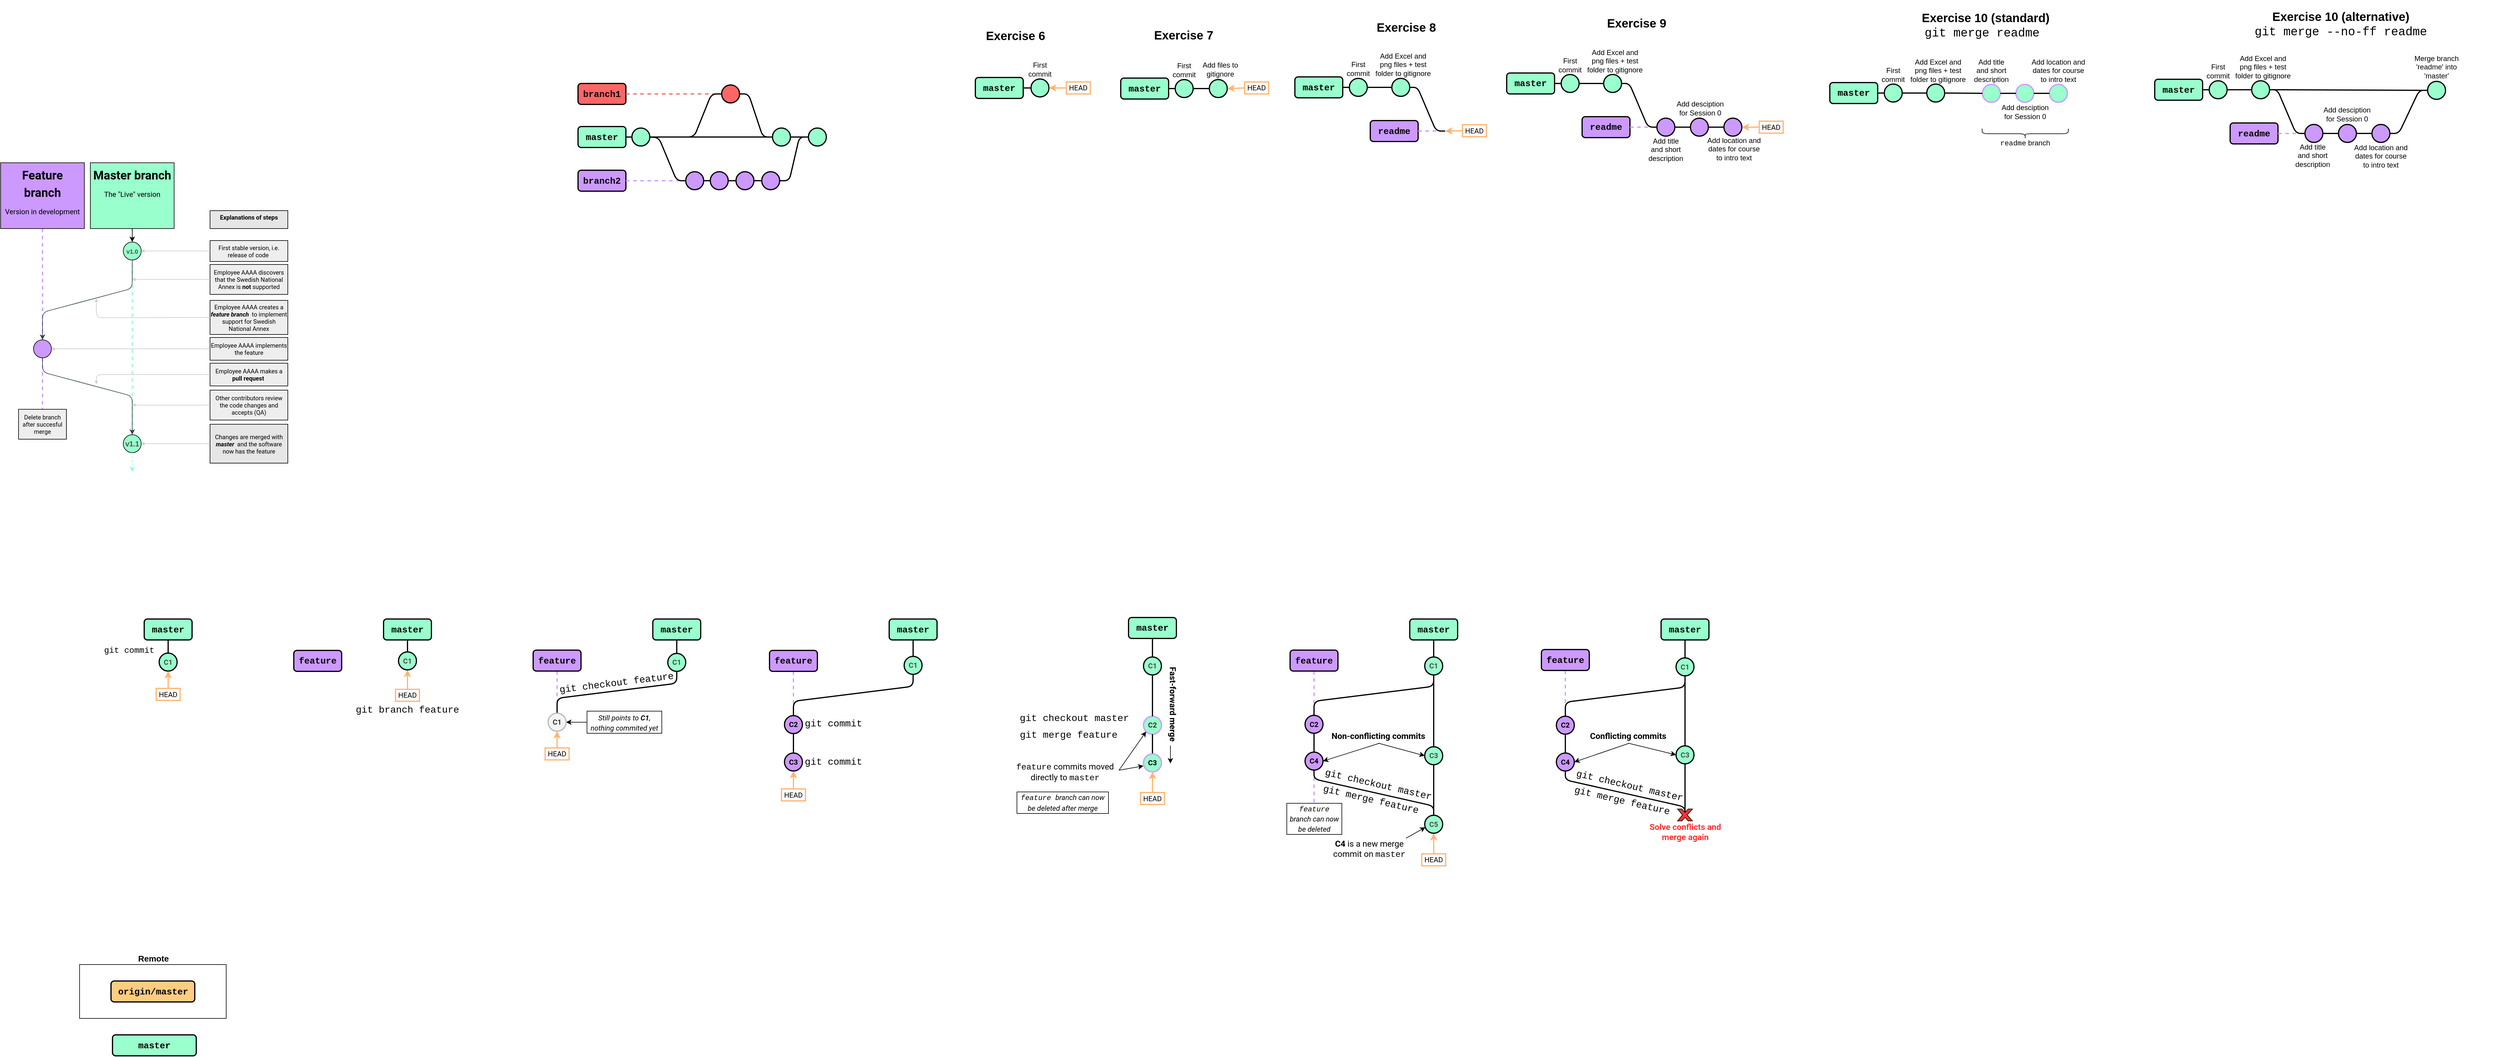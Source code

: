 <mxfile version="12.2.2" type="device" pages="1"><diagram id="1RK2k_vuUrr8qF3eUndU" name="Page-1"><mxGraphModel dx="345" dy="251" grid="1" gridSize="1" guides="1" tooltips="1" connect="1" arrows="1" fold="1" page="1" pageScale="1" pageWidth="827" pageHeight="1169" math="0" shadow="0"><root><mxCell id="0"/><mxCell id="1" parent="0"/><mxCell id="QUC1AtnSYXF9xXTnFYyU-206" value="" style="endArrow=none;dashed=1;html=1;strokeWidth=2;fillColor=#ffe6cc;strokeColor=#CC99FF;exitX=0.5;exitY=1;exitDx=0;exitDy=0;" parent="1" source="QUC1AtnSYXF9xXTnFYyU-127" target="QUC1AtnSYXF9xXTnFYyU-207" edge="1"><mxGeometry width="50" height="50" relative="1" as="geometry"><mxPoint x="2429.5" y="1379.5" as="sourcePoint"/><mxPoint x="2429.5" y="1454.5" as="targetPoint"/></mxGeometry></mxCell><mxCell id="QUC1AtnSYXF9xXTnFYyU-18" value="" style="endArrow=classic;html=1;strokeWidth=1;fontColor=#6FD08C;fillColor=#647687;strokeColor=#314354;endFill=1;" parent="1" target="QUC1AtnSYXF9xXTnFYyU-22" edge="1"><mxGeometry width="50" height="50" relative="1" as="geometry"><mxPoint x="310" y="357" as="sourcePoint"/><mxPoint x="460" y="457" as="targetPoint"/><Array as="points"/></mxGeometry></mxCell><mxCell id="QUC1AtnSYXF9xXTnFYyU-22" value="" style="ellipse;whiteSpace=wrap;html=1;aspect=fixed;fillColor=#CC99FF;strokeColor=#000000;" parent="1" vertex="1"><mxGeometry x="295" y="356" width="30" height="30" as="geometry"/></mxCell><mxCell id="QUC1AtnSYXF9xXTnFYyU-23" value="" style="endArrow=none;dashed=1;html=1;strokeWidth=1;fillColor=#ffe6cc;strokeColor=#d79b00;" parent="1" target="QUC1AtnSYXF9xXTnFYyU-22" edge="1"><mxGeometry width="50" height="50" relative="1" as="geometry"><mxPoint x="310" y="357" as="sourcePoint"/><mxPoint x="310" y="472" as="targetPoint"/></mxGeometry></mxCell><mxCell id="QUC1AtnSYXF9xXTnFYyU-31" value="" style="endArrow=none;dashed=1;html=1;strokeWidth=2;fillColor=#ffe6cc;strokeColor=#CC99FF;exitX=0.5;exitY=1;exitDx=0;exitDy=0;" parent="1" source="QUC1AtnSYXF9xXTnFYyU-226" edge="1"><mxGeometry width="50" height="50" relative="1" as="geometry"><mxPoint x="1209" y="1200" as="sourcePoint"/><mxPoint x="1200" y="1260" as="targetPoint"/></mxGeometry></mxCell><mxCell id="QUC1AtnSYXF9xXTnFYyU-32" value="" style="endArrow=none;dashed=1;html=1;strokeWidth=2;fillColor=#ffe6cc;strokeColor=#CC99FF;exitX=0.5;exitY=1;exitDx=0;exitDy=0;entryX=0.5;entryY=0;entryDx=0;entryDy=0;" parent="1" source="QUC1AtnSYXF9xXTnFYyU-44" target="QUC1AtnSYXF9xXTnFYyU-53" edge="1"><mxGeometry width="50" height="50" relative="1" as="geometry"><mxPoint x="340" y="477" as="sourcePoint"/><mxPoint x="340" y="640" as="targetPoint"/></mxGeometry></mxCell><mxCell id="QUC1AtnSYXF9xXTnFYyU-33" value="&lt;b&gt;v1.1&lt;/b&gt;" style="ellipse;whiteSpace=wrap;html=1;aspect=fixed;fillColor=#99FFCC;strokeColor=#000000;fontColor=#4D4D4D;" parent="1" vertex="1"><mxGeometry x="475" y="804.5" width="30" height="30" as="geometry"/></mxCell><object label="v1.0" id="QUC1AtnSYXF9xXTnFYyU-34"><mxCell style="ellipse;whiteSpace=wrap;html=1;aspect=fixed;fillColor=#99FFCC;strokeColor=#000000;fontColor=#4D4D4D;fontStyle=1;fontSize=10;" parent="1" vertex="1"><mxGeometry x="475" y="482.5" width="30" height="30" as="geometry"/></mxCell></object><mxCell id="QUC1AtnSYXF9xXTnFYyU-35" value="" style="edgeStyle=orthogonalEdgeStyle;rounded=0;orthogonalLoop=1;jettySize=auto;html=1;targetPerimeterSpacing=0;strokeWidth=1;fillColor=#d5e8d4;strokeColor=#99FFCC;dashed=1;exitX=0.5;exitY=1;exitDx=0;exitDy=0;" parent="1" source="QUC1AtnSYXF9xXTnFYyU-33" edge="1"><mxGeometry relative="1" as="geometry"><mxPoint x="490" y="830" as="sourcePoint"/><mxPoint x="490" y="867" as="targetPoint"/></mxGeometry></mxCell><mxCell id="QUC1AtnSYXF9xXTnFYyU-36" value="" style="endArrow=none;dashed=1;html=1;strokeWidth=2;fillColor=#d5e8d4;strokeColor=#99FFCC;endSize=6;" parent="1" edge="1"><mxGeometry width="50" height="50" relative="1" as="geometry"><mxPoint x="490" y="800" as="sourcePoint"/><mxPoint x="490" y="520" as="targetPoint"/></mxGeometry></mxCell><mxCell id="QUC1AtnSYXF9xXTnFYyU-37" value="" style="endArrow=none;dashed=1;html=1;strokeWidth=2;entryX=0.5;entryY=0;entryDx=0;entryDy=0;fillColor=#d5e8d4;strokeColor=#99FFCC;exitX=0.5;exitY=1;exitDx=0;exitDy=0;" parent="1" source="QUC1AtnSYXF9xXTnFYyU-38" target="QUC1AtnSYXF9xXTnFYyU-34" edge="1"><mxGeometry width="50" height="50" relative="1" as="geometry"><mxPoint x="490" y="477" as="sourcePoint"/><mxPoint x="530" y="1007" as="targetPoint"/></mxGeometry></mxCell><mxCell id="QUC1AtnSYXF9xXTnFYyU-38" value="&lt;h1&gt;&lt;font face=&quot;Roboto&quot; style=&quot;font-size: 12px&quot;&gt;&lt;font style=&quot;font-size: 12px&quot;&gt;&lt;span style=&quot;font-size: 20px&quot;&gt;Master branch&lt;br&gt;&lt;/span&gt;&lt;/font&gt;&lt;font style=&quot;font-size: 12px ; font-weight: normal&quot;&gt;The &quot;Live&quot; version&lt;/font&gt;&lt;/font&gt;&lt;/h1&gt;&lt;p&gt;&lt;font face=&quot;Georgia&quot; style=&quot;font-size: 12px&quot;&gt;&lt;br&gt;&lt;/font&gt;&lt;/p&gt;&lt;p&gt;&lt;br&gt;&lt;/p&gt;" style="text;html=1;spacing=5;spacingTop=-20;whiteSpace=wrap;overflow=hidden;rounded=0;align=center;labelBorderColor=none;labelBackgroundColor=none;fillColor=#99FFCC;strokeColor=#000000;" parent="1" vertex="1"><mxGeometry x="420" y="350" width="140" height="110" as="geometry"/></mxCell><mxCell id="QUC1AtnSYXF9xXTnFYyU-39" value="" style="endArrow=none;html=1;strokeWidth=1;fontColor=#6FD08C;exitX=0.5;exitY=0;exitDx=0;exitDy=0;entryX=0.5;entryY=1;entryDx=0;entryDy=0;fillColor=#647687;strokeColor=#314354;jumpStyle=arc;targetPerimeterSpacing=3;endSize=3;startArrow=classic;startFill=1;" parent="1" source="QUC1AtnSYXF9xXTnFYyU-53" target="QUC1AtnSYXF9xXTnFYyU-34" edge="1"><mxGeometry width="50" height="50" relative="1" as="geometry"><mxPoint x="440.5" y="597" as="sourcePoint"/><mxPoint x="460" y="557" as="targetPoint"/><Array as="points"><mxPoint x="340" y="600"/><mxPoint x="490" y="560"/></Array></mxGeometry></mxCell><mxCell id="QUC1AtnSYXF9xXTnFYyU-40" value="" style="endArrow=none;dashed=1;html=1;strokeWidth=2;fillColor=#ffe6cc;strokeColor=#CC99FF;" parent="1" source="QUC1AtnSYXF9xXTnFYyU-53" target="QUC1AtnSYXF9xXTnFYyU-42" edge="1"><mxGeometry width="50" height="50" relative="1" as="geometry"><mxPoint x="340" y="647" as="sourcePoint"/><mxPoint x="340" y="697" as="targetPoint"/></mxGeometry></mxCell><mxCell id="QUC1AtnSYXF9xXTnFYyU-41" value="" style="endArrow=classic;html=1;strokeWidth=1;fontColor=#6FD08C;fillColor=#647687;strokeColor=#314354;endFill=1;entryX=0.5;entryY=0;entryDx=0;entryDy=0;" parent="1" source="QUC1AtnSYXF9xXTnFYyU-53" target="QUC1AtnSYXF9xXTnFYyU-33" edge="1"><mxGeometry width="50" height="50" relative="1" as="geometry"><mxPoint x="340" y="647" as="sourcePoint"/><mxPoint x="490" y="747" as="targetPoint"/><Array as="points"><mxPoint x="340" y="700"/><mxPoint x="490" y="740"/></Array></mxGeometry></mxCell><mxCell id="QUC1AtnSYXF9xXTnFYyU-42" value="&lt;font face=&quot;Roboto&quot;&gt;Delete branch after succesful merge&lt;/font&gt;" style="text;html=1;strokeColor=#000000;fillColor=#eeeeee;align=center;verticalAlign=middle;whiteSpace=wrap;rounded=0;labelBackgroundColor=none;fontSize=10;" parent="1" vertex="1"><mxGeometry x="300" y="762" width="80" height="50" as="geometry"/></mxCell><mxCell id="QUC1AtnSYXF9xXTnFYyU-43" value="&lt;font face=&quot;Roboto&quot;&gt;First stable version, i.e. release of code&amp;nbsp;&lt;/font&gt;" style="text;html=1;strokeColor=#000000;fillColor=#eeeeee;align=center;verticalAlign=middle;whiteSpace=wrap;rounded=0;labelBackgroundColor=none;fontSize=10;" parent="1" vertex="1"><mxGeometry x="620" y="480" width="130" height="35" as="geometry"/></mxCell><mxCell id="QUC1AtnSYXF9xXTnFYyU-44" value="&lt;h1&gt;&lt;font&gt;&lt;span style=&quot;font-size: 20px&quot;&gt;Feature branch&lt;/span&gt;&lt;/font&gt;&lt;span style=&quot;font-weight: normal&quot;&gt;&lt;font style=&quot;font-size: 12px&quot;&gt;&lt;br&gt;Version in development&lt;br&gt;&lt;br&gt;&lt;/font&gt;&lt;/span&gt;&lt;/h1&gt;" style="text;html=1;spacing=5;spacingTop=-20;whiteSpace=wrap;overflow=hidden;rounded=0;align=center;labelBorderColor=none;labelBackgroundColor=none;fillColor=#cc99ff;strokeColor=#000000;fontFamily=Roboto;" parent="1" vertex="1"><mxGeometry x="270" y="350" width="140" height="110" as="geometry"/></mxCell><mxCell id="QUC1AtnSYXF9xXTnFYyU-45" value="" style="endArrow=classic;html=1;shadow=0;strokeColor=#CCCCCC;strokeWidth=1;fontSize=10;fontColor=#E6E6E6;exitX=0;exitY=0.5;exitDx=0;exitDy=0;entryX=1;entryY=0.5;entryDx=0;entryDy=0;endSize=3;startSize=3;" parent="1" source="QUC1AtnSYXF9xXTnFYyU-43" target="QUC1AtnSYXF9xXTnFYyU-34" edge="1"><mxGeometry width="50" height="50" relative="1" as="geometry"><mxPoint x="270" y="897" as="sourcePoint"/><mxPoint x="320" y="847" as="targetPoint"/></mxGeometry></mxCell><mxCell id="QUC1AtnSYXF9xXTnFYyU-46" value="&lt;font face=&quot;Roboto&quot;&gt;Employee AAAA discovers that the Swedish National Annex is &lt;b&gt;not &lt;/b&gt;supported&lt;/font&gt;" style="text;html=1;strokeColor=#000000;fillColor=#eeeeee;align=center;verticalAlign=middle;whiteSpace=wrap;rounded=0;labelBackgroundColor=none;fontSize=10;" parent="1" vertex="1"><mxGeometry x="620" y="520" width="130" height="50" as="geometry"/></mxCell><mxCell id="QUC1AtnSYXF9xXTnFYyU-47" value="&lt;font face=&quot;Roboto&quot;&gt;Employee AAAA creates a &lt;b&gt;&lt;i&gt;feature branch&lt;/i&gt;&lt;/b&gt;&amp;nbsp; to implement support for Swedish National Annex&lt;/font&gt;" style="text;html=1;strokeColor=#000000;fillColor=#eeeeee;align=center;verticalAlign=middle;whiteSpace=wrap;rounded=0;labelBackgroundColor=none;fontSize=10;" parent="1" vertex="1"><mxGeometry x="620" y="580" width="130" height="57" as="geometry"/></mxCell><mxCell id="QUC1AtnSYXF9xXTnFYyU-48" value="" style="endArrow=classic;html=1;shadow=0;strokeColor=#CCCCCC;strokeWidth=1;fontSize=10;fontColor=#E6E6E6;exitX=0;exitY=0.5;exitDx=0;exitDy=0;fillColor=#f5f5f5;endSize=3;startSize=3;" parent="1" source="QUC1AtnSYXF9xXTnFYyU-47" edge="1"><mxGeometry width="50" height="50" relative="1" as="geometry"><mxPoint x="620" y="674.5" as="sourcePoint"/><mxPoint x="430" y="577" as="targetPoint"/><Array as="points"><mxPoint x="430" y="609"/></Array></mxGeometry></mxCell><mxCell id="QUC1AtnSYXF9xXTnFYyU-49" value="" style="endArrow=classic;html=1;strokeWidth=1;fontColor=#6FD08C;fillColor=#647687;strokeColor=#314354;endFill=1;" parent="1" target="QUC1AtnSYXF9xXTnFYyU-53" edge="1"><mxGeometry width="50" height="50" relative="1" as="geometry"><mxPoint x="340" y="647" as="sourcePoint"/><mxPoint x="490" y="747" as="targetPoint"/><Array as="points"/></mxGeometry></mxCell><mxCell id="QUC1AtnSYXF9xXTnFYyU-50" value="&lt;font face=&quot;Roboto&quot;&gt;Employee AAAA implements the feature&lt;/font&gt;" style="text;html=1;strokeColor=#000000;fillColor=#eeeeee;align=center;verticalAlign=middle;whiteSpace=wrap;rounded=0;labelBackgroundColor=none;fontSize=10;" parent="1" vertex="1"><mxGeometry x="620" y="642" width="130" height="38" as="geometry"/></mxCell><mxCell id="QUC1AtnSYXF9xXTnFYyU-51" value="" style="endArrow=classic;html=1;shadow=0;strokeColor=#CCCCCC;strokeWidth=1;fontSize=10;fontColor=#E6E6E6;exitX=0;exitY=0.5;exitDx=0;exitDy=0;endSize=3;startSize=3;" parent="1" source="QUC1AtnSYXF9xXTnFYyU-46" edge="1"><mxGeometry width="50" height="50" relative="1" as="geometry"><mxPoint x="620" y="540" as="sourcePoint"/><mxPoint x="490" y="545" as="targetPoint"/></mxGeometry></mxCell><mxCell id="QUC1AtnSYXF9xXTnFYyU-52" value="" style="endArrow=classic;html=1;shadow=0;strokeColor=#CCCCCC;strokeWidth=1;fontSize=10;fontColor=#E6E6E6;endSize=3;startSize=3;entryX=1;entryY=0.5;entryDx=0;entryDy=0;exitX=0;exitY=0.5;exitDx=0;exitDy=0;" parent="1" source="QUC1AtnSYXF9xXTnFYyU-50" edge="1"><mxGeometry width="50" height="50" relative="1" as="geometry"><mxPoint x="600" y="670" as="sourcePoint"/><mxPoint x="355.0" y="661" as="targetPoint"/></mxGeometry></mxCell><mxCell id="QUC1AtnSYXF9xXTnFYyU-53" value="" style="ellipse;whiteSpace=wrap;html=1;aspect=fixed;fillColor=#CC99FF;strokeColor=#000000;" parent="1" vertex="1"><mxGeometry x="325" y="646" width="30" height="30" as="geometry"/></mxCell><mxCell id="QUC1AtnSYXF9xXTnFYyU-54" value="" style="endArrow=none;dashed=1;html=1;strokeWidth=1;fillColor=#ffe6cc;strokeColor=#d79b00;" parent="1" target="QUC1AtnSYXF9xXTnFYyU-53" edge="1"><mxGeometry width="50" height="50" relative="1" as="geometry"><mxPoint x="340" y="647" as="sourcePoint"/><mxPoint x="340" y="762" as="targetPoint"/></mxGeometry></mxCell><mxCell id="QUC1AtnSYXF9xXTnFYyU-55" value="&lt;font face=&quot;Roboto&quot;&gt;Employee AAAA makes a &lt;b&gt;pull request&amp;nbsp;&lt;/b&gt;&lt;/font&gt;" style="text;html=1;strokeColor=#000000;fillColor=#eeeeee;align=center;verticalAlign=middle;whiteSpace=wrap;rounded=0;labelBackgroundColor=none;fontSize=10;" parent="1" vertex="1"><mxGeometry x="620" y="685" width="130" height="38" as="geometry"/></mxCell><mxCell id="QUC1AtnSYXF9xXTnFYyU-56" value="" style="endArrow=classic;html=1;shadow=0;strokeColor=#CCCCCC;strokeWidth=1;fontSize=10;fontColor=#E6E6E6;endSize=3;startSize=3;exitX=0;exitY=0.5;exitDx=0;exitDy=0;" parent="1" source="QUC1AtnSYXF9xXTnFYyU-55" edge="1"><mxGeometry width="50" height="50" relative="1" as="geometry"><mxPoint x="550" y="720" as="sourcePoint"/><mxPoint x="430" y="720" as="targetPoint"/><Array as="points"><mxPoint x="430" y="704"/></Array></mxGeometry></mxCell><mxCell id="QUC1AtnSYXF9xXTnFYyU-57" value="&lt;h1 style=&quot;font-size: 10px&quot;&gt;&lt;font face=&quot;Roboto&quot; style=&quot;font-size: 10px&quot;&gt;&lt;font style=&quot;font-size: 10px&quot;&gt;Explanations of steps&lt;/font&gt;&lt;/font&gt;&lt;/h1&gt;" style="text;html=1;spacing=5;spacingTop=-20;whiteSpace=wrap;overflow=hidden;rounded=0;align=center;labelBorderColor=none;labelBackgroundColor=none;fillColor=#E6E6E6;strokeColor=#000000;fontSize=10;verticalAlign=bottom;" parent="1" vertex="1"><mxGeometry x="620" y="430" width="130" height="30" as="geometry"/></mxCell><mxCell id="QUC1AtnSYXF9xXTnFYyU-58" value="&lt;font face=&quot;Roboto&quot;&gt;Changes are merged with &lt;b&gt;&lt;i&gt;master&lt;/i&gt;&lt;/b&gt; &amp;nbsp;and the software now has the feature&lt;/font&gt;" style="text;html=1;strokeColor=#000000;fillColor=#E6E6E6;align=center;verticalAlign=middle;whiteSpace=wrap;rounded=0;labelBackgroundColor=none;fontSize=10;" parent="1" vertex="1"><mxGeometry x="620" y="787" width="130" height="65" as="geometry"/></mxCell><mxCell id="QUC1AtnSYXF9xXTnFYyU-59" value="" style="endArrow=classic;html=1;shadow=0;strokeColor=#CCCCCC;strokeWidth=1;fontSize=10;fontColor=#E6E6E6;endSize=3;startSize=3;exitX=0;exitY=0.5;exitDx=0;exitDy=0;entryX=1;entryY=0.5;entryDx=0;entryDy=0;" parent="1" source="QUC1AtnSYXF9xXTnFYyU-58" target="QUC1AtnSYXF9xXTnFYyU-33" edge="1"><mxGeometry width="50" height="50" relative="1" as="geometry"><mxPoint x="620" y="817" as="sourcePoint"/><mxPoint x="505" y="817" as="targetPoint"/></mxGeometry></mxCell><mxCell id="QUC1AtnSYXF9xXTnFYyU-60" value="&lt;font face=&quot;Roboto&quot;&gt;Other contributors review the code changes and accepts (QA)&lt;/font&gt;" style="text;html=1;strokeColor=#000000;fillColor=#eeeeee;align=center;verticalAlign=middle;whiteSpace=wrap;rounded=0;labelBackgroundColor=none;fontSize=10;" parent="1" vertex="1"><mxGeometry x="620" y="730" width="130" height="50" as="geometry"/></mxCell><mxCell id="QUC1AtnSYXF9xXTnFYyU-61" value="" style="endArrow=classic;html=1;shadow=0;strokeColor=#CCCCCC;strokeWidth=1;fontSize=10;fontColor=#E6E6E6;exitX=0;exitY=0.5;exitDx=0;exitDy=0;endSize=3;startSize=3;" parent="1" source="QUC1AtnSYXF9xXTnFYyU-60" edge="1"><mxGeometry width="50" height="50" relative="1" as="geometry"><mxPoint x="605" y="770.0" as="sourcePoint"/><mxPoint x="490" y="755" as="targetPoint"/></mxGeometry></mxCell><mxCell id="QUC1AtnSYXF9xXTnFYyU-62" value="" style="endArrow=none;html=1;strokeWidth=2;fontColor=#6FD08C;fillColor=#647687;strokeColor=#000000;jumpStyle=arc;targetPerimeterSpacing=3;endSize=3;startArrow=none;startFill=0;entryX=0.5;entryY=1;entryDx=0;entryDy=0;" parent="1" target="QUC1AtnSYXF9xXTnFYyU-63" edge="1"><mxGeometry width="50" height="50" relative="1" as="geometry"><mxPoint x="1200" y="1270" as="sourcePoint"/><mxPoint x="1415" y="1215" as="targetPoint"/><Array as="points"><mxPoint x="1200" y="1245"/><mxPoint x="1400" y="1220"/></Array></mxGeometry></mxCell><object label="&lt;font style=&quot;font-size: 12px&quot;&gt;C1&lt;/font&gt;" id="QUC1AtnSYXF9xXTnFYyU-63"><mxCell style="ellipse;whiteSpace=wrap;html=1;aspect=fixed;fillColor=#99FFCC;strokeColor=#000000;fontColor=#4D4D4D;fontStyle=1;fontSize=10;fontFamily=Roboto;FType=g;strokeWidth=2;" parent="1" vertex="1"><mxGeometry x="1385" y="1170" width="30" height="30" as="geometry"/></mxCell></object><mxCell id="QUC1AtnSYXF9xXTnFYyU-64" value="" style="endArrow=none;dashed=1;html=1;strokeWidth=2;fillColor=#d5e8d4;strokeColor=#99FFCC;exitX=0.504;exitY=1.046;exitDx=0;exitDy=0;exitPerimeter=0;" parent="1" source="QUC1AtnSYXF9xXTnFYyU-95" target="QUC1AtnSYXF9xXTnFYyU-63" edge="1"><mxGeometry width="50" height="50" relative="1" as="geometry"><mxPoint x="1400" y="1110" as="sourcePoint"/><mxPoint x="1349.5" y="1200" as="targetPoint"/></mxGeometry></mxCell><mxCell id="QUC1AtnSYXF9xXTnFYyU-65" value="&lt;font face=&quot;Courier New&quot;&gt;&lt;font style=&quot;font-size: 16px&quot;&gt;git checkout feature&lt;/font&gt;&lt;br style=&quot;font-size: 14px&quot;&gt;&lt;/font&gt;" style="text;html=1;strokeColor=none;fillColor=none;align=center;verticalAlign=middle;whiteSpace=wrap;rounded=0;rotation=-7;fontSize=14;" parent="1" vertex="1"><mxGeometry x="1202" y="1205" width="195" height="30" as="geometry"/></mxCell><mxCell id="QUC1AtnSYXF9xXTnFYyU-66" value="" style="endArrow=classic;html=1;fontFamily=Roboto;fontSize=10;fontColor=#000000;strokeColor=#000000;exitX=0;exitY=0.5;exitDx=0;exitDy=0;entryX=1;entryY=0.5;entryDx=0;entryDy=0;strokeWidth=1;" parent="1" source="QUC1AtnSYXF9xXTnFYyU-91" target="QUC1AtnSYXF9xXTnFYyU-88" edge="1"><mxGeometry width="50" height="50" relative="1" as="geometry"><mxPoint x="1255" y="1285" as="sourcePoint"/><mxPoint x="1200" y="1250" as="targetPoint"/></mxGeometry></mxCell><mxCell id="QUC1AtnSYXF9xXTnFYyU-67" value="&lt;font face=&quot;Courier New&quot;&gt;&lt;font style=&quot;font-size: 16px&quot;&gt;git branch feature&lt;/font&gt;&lt;br style=&quot;font-size: 14px&quot;&gt;&lt;/font&gt;" style="text;html=1;strokeColor=none;fillColor=none;align=center;verticalAlign=middle;whiteSpace=wrap;rounded=0;rotation=0;fontSize=14;" parent="1" vertex="1"><mxGeometry x="860" y="1250" width="180" height="30" as="geometry"/></mxCell><object label="&lt;font style=&quot;font-size: 12px&quot;&gt;C1&lt;/font&gt;" id="QUC1AtnSYXF9xXTnFYyU-68"><mxCell style="ellipse;whiteSpace=wrap;html=1;aspect=fixed;fillColor=#99FFCC;strokeColor=#000000;fontColor=#4D4D4D;fontStyle=1;fontSize=10;fontFamily=Roboto;FType=g;strokeWidth=2;" parent="1" vertex="1"><mxGeometry x="535" y="1169.5" width="30" height="30" as="geometry"/></mxCell></object><mxCell id="QUC1AtnSYXF9xXTnFYyU-69" value="" style="endArrow=none;dashed=1;html=1;strokeWidth=2;fillColor=#d5e8d4;strokeColor=#99FFCC;exitX=0.5;exitY=1;exitDx=0;exitDy=0;entryX=0.5;entryY=0;entryDx=0;entryDy=0;" parent="1" source="QUC1AtnSYXF9xXTnFYyU-100" target="QUC1AtnSYXF9xXTnFYyU-68" edge="1"><mxGeometry width="50" height="50" relative="1" as="geometry"><mxPoint x="560" y="1118.5" as="sourcePoint"/><mxPoint x="549.5" y="1225.5" as="targetPoint"/></mxGeometry></mxCell><mxCell id="QUC1AtnSYXF9xXTnFYyU-70" value="" style="endArrow=none;html=1;strokeColor=#000000;fontFamily=Roboto;fontSize=8;fontColor=#000000;exitX=0.5;exitY=1;exitDx=0;exitDy=0;entryX=0.5;entryY=0;entryDx=0;entryDy=0;strokeWidth=2;endFill=0;" parent="1" source="QUC1AtnSYXF9xXTnFYyU-95" target="QUC1AtnSYXF9xXTnFYyU-63" edge="1"><mxGeometry width="50" height="50" relative="1" as="geometry"><mxPoint x="1400" y="1110" as="sourcePoint"/><mxPoint x="1385" y="1120" as="targetPoint"/></mxGeometry></mxCell><mxCell id="QUC1AtnSYXF9xXTnFYyU-71" value="&lt;font face=&quot;Courier New&quot; style=&quot;font-size: 14px;&quot;&gt;git commit&lt;br style=&quot;font-size: 14px;&quot;&gt;&lt;/font&gt;" style="text;html=1;strokeColor=none;fillColor=none;align=center;verticalAlign=middle;whiteSpace=wrap;rounded=0;rotation=0;fontSize=14;" parent="1" vertex="1"><mxGeometry x="435" y="1153.5" width="100" height="20" as="geometry"/></mxCell><mxCell id="QUC1AtnSYXF9xXTnFYyU-72" value="" style="endArrow=none;html=1;strokeColor=#000000;fontFamily=Roboto;fontSize=8;fontColor=#000000;exitX=0.5;exitY=1;exitDx=0;exitDy=0;entryX=0.5;entryY=0;entryDx=0;entryDy=0;strokeWidth=2;endFill=0;" parent="1" source="QUC1AtnSYXF9xXTnFYyU-100" target="QUC1AtnSYXF9xXTnFYyU-68" edge="1"><mxGeometry width="50" height="50" relative="1" as="geometry"><mxPoint x="550" y="1135.5" as="sourcePoint"/><mxPoint x="569.5" y="1175.5" as="targetPoint"/></mxGeometry></mxCell><mxCell id="QUC1AtnSYXF9xXTnFYyU-73" value="" style="endArrow=classic;html=1;strokeColor=#FFB570;fontFamily=Roboto;fontSize=8;fontColor=#000000;entryX=0.5;entryY=1;entryDx=0;entryDy=0;fillColor=#ffcc99;exitX=0.5;exitY=0;exitDx=0;exitDy=0;strokeWidth=2;" parent="1" source="QUC1AtnSYXF9xXTnFYyU-74" target="QUC1AtnSYXF9xXTnFYyU-68" edge="1"><mxGeometry width="50" height="50" relative="1" as="geometry"><mxPoint x="610" y="1184.5" as="sourcePoint"/><mxPoint x="565" y="1184.5" as="targetPoint"/></mxGeometry></mxCell><mxCell id="QUC1AtnSYXF9xXTnFYyU-74" value="&lt;font style=&quot;font-size: 12px;&quot;&gt;HEAD&lt;br style=&quot;font-size: 12px;&quot;&gt;&lt;/font&gt;" style="text;html=1;strokeColor=#FFB570;fillColor=none;align=center;verticalAlign=middle;whiteSpace=wrap;rounded=0;rotation=0;fontSize=12;fontFamily=Roboto;strokeWidth=2;" parent="1" vertex="1"><mxGeometry x="530" y="1228.5" width="40" height="20" as="geometry"/></mxCell><mxCell id="QUC1AtnSYXF9xXTnFYyU-75" value="" style="endArrow=classic;html=1;strokeColor=#FFB570;fontFamily=Roboto;fontSize=8;fontColor=#000000;entryX=0.5;entryY=1;entryDx=0;entryDy=0;fillColor=#ffcc99;exitX=0.5;exitY=0;exitDx=0;exitDy=0;strokeWidth=2;" parent="1" source="QUC1AtnSYXF9xXTnFYyU-76" target="QUC1AtnSYXF9xXTnFYyU-96" edge="1"><mxGeometry width="50" height="50" relative="1" as="geometry"><mxPoint x="1007" y="1161" as="sourcePoint"/><mxPoint x="950" y="1176" as="targetPoint"/></mxGeometry></mxCell><mxCell id="QUC1AtnSYXF9xXTnFYyU-76" value="&lt;font style=&quot;font-size: 12px;&quot;&gt;HEAD&lt;br style=&quot;font-size: 12px;&quot;&gt;&lt;/font&gt;" style="text;html=1;strokeColor=#FFB570;fillColor=none;align=center;verticalAlign=middle;whiteSpace=wrap;rounded=0;rotation=0;fontSize=12;fontFamily=Roboto;strokeWidth=2;" parent="1" vertex="1"><mxGeometry x="930" y="1230" width="40" height="20" as="geometry"/></mxCell><mxCell id="QUC1AtnSYXF9xXTnFYyU-77" value="" style="endArrow=none;dashed=1;html=1;strokeWidth=2;fillColor=#ffe6cc;strokeColor=#CC99FF;exitX=0.5;exitY=1;exitDx=0;exitDy=0;entryX=0.5;entryY=0;entryDx=0;entryDy=0;" parent="1" source="QUC1AtnSYXF9xXTnFYyU-229" edge="1"><mxGeometry width="50" height="50" relative="1" as="geometry"><mxPoint x="1627.5" y="1200" as="sourcePoint"/><mxPoint x="1595" y="1273.5" as="targetPoint"/></mxGeometry></mxCell><object label="&lt;font style=&quot;font-size: 12px&quot;&gt;C1&lt;/font&gt;" id="QUC1AtnSYXF9xXTnFYyU-79"><mxCell style="ellipse;whiteSpace=wrap;html=1;aspect=fixed;fillColor=#99FFCC;strokeColor=#000000;fontColor=#4D4D4D;fontStyle=1;fontSize=10;fontFamily=Roboto;FType=g;strokeWidth=2;" parent="1" vertex="1"><mxGeometry x="1780" y="1175" width="30" height="30" as="geometry"/></mxCell></object><mxCell id="QUC1AtnSYXF9xXTnFYyU-82" value="&lt;font face=&quot;Courier New&quot;&gt;&lt;font style=&quot;font-size: 16px&quot;&gt;git commit&lt;/font&gt;&lt;br style=&quot;font-size: 14px&quot;&gt;&lt;/font&gt;" style="text;html=1;strokeColor=none;fillColor=none;align=center;verticalAlign=middle;whiteSpace=wrap;rounded=0;rotation=0;fontSize=14;" parent="1" vertex="1"><mxGeometry x="1612" y="1278" width="100" height="20" as="geometry"/></mxCell><mxCell id="QUC1AtnSYXF9xXTnFYyU-83" value="" style="endArrow=none;html=1;strokeColor=#000000;fontFamily=Roboto;fontSize=8;fontColor=#000000;exitX=0.5;exitY=1;exitDx=0;exitDy=0;entryX=0.5;entryY=0;entryDx=0;entryDy=0;strokeWidth=2;endFill=0;" parent="1" source="QUC1AtnSYXF9xXTnFYyU-230" target="QUC1AtnSYXF9xXTnFYyU-79" edge="1"><mxGeometry width="50" height="50" relative="1" as="geometry"><mxPoint x="1822.5" y="1149" as="sourcePoint"/><mxPoint x="1780" y="1117" as="targetPoint"/></mxGeometry></mxCell><mxCell id="QUC1AtnSYXF9xXTnFYyU-84" value="" style="endArrow=classic;html=1;strokeColor=#FFB570;fontFamily=Roboto;fontSize=8;fontColor=#000000;entryX=0.5;entryY=1;entryDx=0;entryDy=0;fillColor=#ffcc99;exitX=0.5;exitY=0;exitDx=0;exitDy=0;strokeWidth=2;" parent="1" source="QUC1AtnSYXF9xXTnFYyU-85" target="QUC1AtnSYXF9xXTnFYyU-88" edge="1"><mxGeometry width="50" height="50" relative="1" as="geometry"><mxPoint x="1190" y="1330" as="sourcePoint"/><mxPoint x="1253" y="1330" as="targetPoint"/></mxGeometry></mxCell><mxCell id="QUC1AtnSYXF9xXTnFYyU-85" value="&lt;font style=&quot;font-size: 12px;&quot;&gt;HEAD&lt;br style=&quot;font-size: 12px;&quot;&gt;&lt;/font&gt;" style="text;html=1;strokeColor=#FFB570;fillColor=none;align=center;verticalAlign=middle;whiteSpace=wrap;rounded=0;rotation=0;fontSize=12;fontFamily=Roboto;strokeWidth=2;" parent="1" vertex="1"><mxGeometry x="1180" y="1328" width="40" height="20" as="geometry"/></mxCell><mxCell id="QUC1AtnSYXF9xXTnFYyU-86" value="" style="endArrow=classic;html=1;strokeColor=#FFB570;fontFamily=Roboto;fontSize=8;fontColor=#000000;entryX=0.5;entryY=1;entryDx=0;entryDy=0;fillColor=#ffcc99;exitX=0.5;exitY=0;exitDx=0;exitDy=0;strokeWidth=2;" parent="1" source="QUC1AtnSYXF9xXTnFYyU-87" target="xQlkguWKcsiAt7p4iBrW-145" edge="1"><mxGeometry width="50" height="50" relative="1" as="geometry"><mxPoint x="1652" y="1390.5" as="sourcePoint"/><mxPoint x="1595" y="1366.5" as="targetPoint"/></mxGeometry></mxCell><mxCell id="QUC1AtnSYXF9xXTnFYyU-87" value="&lt;font style=&quot;font-size: 12px;&quot;&gt;HEAD&lt;br style=&quot;font-size: 12px;&quot;&gt;&lt;/font&gt;" style="text;html=1;strokeColor=#FFB570;fillColor=none;align=center;verticalAlign=middle;whiteSpace=wrap;rounded=0;rotation=0;fontSize=12;fontFamily=Roboto;strokeWidth=2;" parent="1" vertex="1"><mxGeometry x="1575" y="1396.5" width="40" height="20" as="geometry"/></mxCell><mxCell id="QUC1AtnSYXF9xXTnFYyU-88" value="&lt;font style=&quot;font-size: 12px&quot;&gt;C1&lt;/font&gt;" style="ellipse;whiteSpace=wrap;html=1;aspect=fixed;fillColor=#f5f5f5;strokeColor=#BABABA;fontFamily=Roboto;fontStyle=1;fontSize=10;strokeWidth=2;fontColor=#333333;" parent="1" vertex="1"><mxGeometry x="1185" y="1270" width="30" height="30" as="geometry"/></mxCell><mxCell id="QUC1AtnSYXF9xXTnFYyU-90" value="&lt;font style=&quot;font-size: 12px&quot;&gt;C2&lt;/font&gt;" style="ellipse;whiteSpace=wrap;html=1;aspect=fixed;fillColor=#CC99FF;strokeColor=#000000;fontFamily=Roboto;fontStyle=1;fontSize=10;strokeWidth=2;" parent="1" vertex="1"><mxGeometry x="1580" y="1274" width="30" height="30" as="geometry"/></mxCell><mxCell id="QUC1AtnSYXF9xXTnFYyU-91" value="&lt;span style=&quot;font-size: 12px&quot;&gt;&lt;i&gt;Still points to &lt;b&gt;C1&lt;/b&gt;, nothing commited yet&lt;/i&gt;&lt;/span&gt;" style="text;html=1;strokeColor=#000000;fillColor=none;align=center;verticalAlign=middle;whiteSpace=wrap;rounded=0;labelBackgroundColor=none;fontFamily=Roboto;fontSize=14;fontColor=#000000;strokeWidth=1;" parent="1" vertex="1"><mxGeometry x="1250" y="1266.5" width="125" height="37" as="geometry"/></mxCell><mxCell id="QUC1AtnSYXF9xXTnFYyU-92" value="" style="endArrow=classic;html=1;strokeColor=#000000;fontFamily=Roboto;fontSize=14;fontColor=#000000;exitX=0.5;exitY=1;exitDx=0;exitDy=0;entryX=0.5;entryY=0;entryDx=0;entryDy=0;" parent="1" source="QUC1AtnSYXF9xXTnFYyU-38" target="QUC1AtnSYXF9xXTnFYyU-34" edge="1"><mxGeometry width="50" height="50" relative="1" as="geometry"><mxPoint x="402" y="542" as="sourcePoint"/><mxPoint x="452" y="492" as="targetPoint"/></mxGeometry></mxCell><mxCell id="QUC1AtnSYXF9xXTnFYyU-95" value="&lt;h1 style=&quot;line-height: 70%&quot;&gt;&lt;b style=&quot;font-size: 15px&quot;&gt;&lt;font face=&quot;Courier New&quot; style=&quot;line-height: 100%&quot;&gt;master&lt;/font&gt;&lt;/b&gt;&lt;/h1&gt;" style="text;html=1;spacing=5;spacingTop=-20;whiteSpace=wrap;overflow=hidden;rounded=1;align=center;labelBorderColor=none;labelBackgroundColor=none;fillColor=#99FFCC;strokeColor=#000000;fontFamily=Roboto;perimeterSpacing=0;strokeWidth=2;comic=0;glass=0;shadow=0;connectable=1;allowArrows=1;" parent="1" vertex="1"><mxGeometry x="1360" y="1112.5" width="80" height="35" as="geometry"/></mxCell><object label="&lt;font style=&quot;font-size: 12px&quot;&gt;C1&lt;/font&gt;" id="QUC1AtnSYXF9xXTnFYyU-96"><mxCell style="ellipse;whiteSpace=wrap;html=1;aspect=fixed;fillColor=#99FFCC;strokeColor=#000000;fontColor=#4D4D4D;fontStyle=1;fontSize=10;fontFamily=Roboto;FType=g;strokeWidth=2;" parent="1" vertex="1"><mxGeometry x="935" y="1167.5" width="30" height="30" as="geometry"/></mxCell></object><mxCell id="QUC1AtnSYXF9xXTnFYyU-97" value="" style="endArrow=none;dashed=1;html=1;strokeWidth=2;fillColor=#d5e8d4;strokeColor=#99FFCC;exitX=0.504;exitY=1.046;exitDx=0;exitDy=0;exitPerimeter=0;" parent="1" source="QUC1AtnSYXF9xXTnFYyU-99" target="QUC1AtnSYXF9xXTnFYyU-96" edge="1"><mxGeometry width="50" height="50" relative="1" as="geometry"><mxPoint x="950" y="1107" as="sourcePoint"/><mxPoint x="899.5" y="1197" as="targetPoint"/></mxGeometry></mxCell><mxCell id="QUC1AtnSYXF9xXTnFYyU-98" value="" style="endArrow=none;html=1;strokeColor=#000000;fontFamily=Roboto;fontSize=8;fontColor=#000000;exitX=0.5;exitY=1;exitDx=0;exitDy=0;entryX=0.5;entryY=0;entryDx=0;entryDy=0;strokeWidth=2;endFill=0;" parent="1" source="QUC1AtnSYXF9xXTnFYyU-99" target="QUC1AtnSYXF9xXTnFYyU-96" edge="1"><mxGeometry width="50" height="50" relative="1" as="geometry"><mxPoint x="950" y="1107" as="sourcePoint"/><mxPoint x="935" y="1117" as="targetPoint"/></mxGeometry></mxCell><mxCell id="QUC1AtnSYXF9xXTnFYyU-99" value="&lt;h1 style=&quot;line-height: 70%&quot;&gt;&lt;b style=&quot;font-size: 15px&quot;&gt;&lt;font face=&quot;Courier New&quot; style=&quot;line-height: 100%&quot;&gt;master&lt;/font&gt;&lt;/b&gt;&lt;/h1&gt;" style="text;html=1;spacing=5;spacingTop=-20;whiteSpace=wrap;overflow=hidden;rounded=1;align=center;labelBorderColor=none;labelBackgroundColor=none;fillColor=#99FFCC;strokeColor=#000000;fontFamily=Roboto;perimeterSpacing=0;strokeWidth=2;comic=0;glass=0;shadow=0;connectable=1;allowArrows=1;" parent="1" vertex="1"><mxGeometry x="910" y="1112.5" width="80" height="35" as="geometry"/></mxCell><mxCell id="QUC1AtnSYXF9xXTnFYyU-100" value="&lt;h1 style=&quot;line-height: 70%&quot;&gt;&lt;b style=&quot;font-size: 15px&quot;&gt;&lt;font face=&quot;Courier New&quot; style=&quot;line-height: 100%&quot;&gt;master&lt;/font&gt;&lt;/b&gt;&lt;/h1&gt;" style="text;html=1;spacing=5;spacingTop=-20;whiteSpace=wrap;overflow=hidden;rounded=1;align=center;labelBorderColor=none;labelBackgroundColor=none;fillColor=#99FFCC;strokeColor=#000000;fontFamily=Roboto;perimeterSpacing=0;strokeWidth=2;comic=0;glass=0;shadow=0;connectable=1;allowArrows=1;" parent="1" vertex="1"><mxGeometry x="510" y="1112.5" width="80" height="35" as="geometry"/></mxCell><mxCell id="QUC1AtnSYXF9xXTnFYyU-101" value="&lt;h1 style=&quot;line-height: 70%&quot;&gt;&lt;font face=&quot;Courier New&quot;&gt;&lt;span style=&quot;font-size: 15px&quot;&gt;feature&lt;/span&gt;&lt;/font&gt;&lt;/h1&gt;" style="text;html=1;spacing=5;spacingTop=-20;whiteSpace=wrap;overflow=hidden;rounded=1;align=center;labelBorderColor=none;labelBackgroundColor=none;fillColor=#CC99FF;strokeColor=#000000;fontFamily=Roboto;perimeterSpacing=0;strokeWidth=2;comic=0;glass=0;shadow=0;connectable=1;allowArrows=1;" parent="1" vertex="1"><mxGeometry x="760" y="1165" width="80" height="35" as="geometry"/></mxCell><mxCell id="QUC1AtnSYXF9xXTnFYyU-117" value="" style="endArrow=none;html=1;strokeWidth=2;fontColor=#6FD08C;fillColor=#647687;strokeColor=#000000;jumpStyle=arc;targetPerimeterSpacing=3;endSize=3;startArrow=none;startFill=0;exitX=0.5;exitY=0;exitDx=0;exitDy=0;endFill=0;entryX=0.5;entryY=1;entryDx=0;entryDy=0;" parent="1" target="QUC1AtnSYXF9xXTnFYyU-79" edge="1"><mxGeometry width="50" height="50" relative="1" as="geometry"><mxPoint x="1595" y="1273.5" as="sourcePoint"/><mxPoint x="1805" y="1220" as="targetPoint"/><Array as="points"><mxPoint x="1595" y="1250"/><mxPoint x="1795" y="1225"/></Array></mxGeometry></mxCell><mxCell id="QUC1AtnSYXF9xXTnFYyU-120" value="" style="endArrow=none;dashed=1;html=1;strokeWidth=2;fillColor=#ffe6cc;strokeColor=#CC99FF;exitX=0.5;exitY=1;exitDx=0;exitDy=0;entryX=0.5;entryY=0;entryDx=0;entryDy=0;" parent="1" source="QUC1AtnSYXF9xXTnFYyU-121" target="QUC1AtnSYXF9xXTnFYyU-123" edge="1"><mxGeometry width="50" height="50" relative="1" as="geometry"><mxPoint x="2460" y="1107" as="sourcePoint"/><mxPoint x="2460" y="1313" as="targetPoint"/></mxGeometry></mxCell><mxCell id="QUC1AtnSYXF9xXTnFYyU-121" value="&lt;h1 style=&quot;line-height: 70%&quot;&gt;&lt;b style=&quot;font-size: 15px&quot;&gt;&lt;font face=&quot;Courier New&quot; style=&quot;line-height: 100%&quot;&gt;feature&lt;/font&gt;&lt;/b&gt;&lt;/h1&gt;" style="text;html=1;spacing=5;spacingTop=-20;whiteSpace=wrap;overflow=hidden;rounded=1;align=center;labelBorderColor=none;labelBackgroundColor=none;fillColor=#cc99ff;strokeColor=#000000;fontFamily=Roboto;perimeterSpacing=0;strokeWidth=2;comic=0;glass=0;shadow=0;connectable=1;allowArrows=1;" parent="1" vertex="1"><mxGeometry x="2425" y="1164.5" width="80" height="35" as="geometry"/></mxCell><object label="&lt;font style=&quot;font-size: 12px&quot;&gt;C1&lt;/font&gt;" id="QUC1AtnSYXF9xXTnFYyU-122"><mxCell style="ellipse;whiteSpace=wrap;html=1;aspect=fixed;fillColor=#99FFCC;strokeColor=#000000;fontColor=#4D4D4D;fontStyle=1;fontSize=10;fontFamily=Roboto;FType=g;strokeWidth=2;" parent="1" vertex="1"><mxGeometry x="2650" y="1176" width="30" height="30" as="geometry"/></mxCell></object><mxCell id="QUC1AtnSYXF9xXTnFYyU-123" value="&lt;font style=&quot;font-size: 12px&quot;&gt;C2&lt;/font&gt;" style="ellipse;whiteSpace=wrap;html=1;aspect=fixed;fillColor=#CC99FF;strokeColor=#000000;fontFamily=Roboto;fontStyle=1;fontSize=10;strokeWidth=2;" parent="1" vertex="1"><mxGeometry x="2450" y="1273.5" width="30" height="30" as="geometry"/></mxCell><mxCell id="QUC1AtnSYXF9xXTnFYyU-124" value="" style="endArrow=classic;html=1;strokeColor=#FFB570;fontFamily=Roboto;fontSize=8;fontColor=#000000;entryX=0.5;entryY=1;entryDx=0;entryDy=0;fillColor=#ffcc99;exitX=0.5;exitY=0;exitDx=0;exitDy=0;strokeWidth=2;" parent="1" source="QUC1AtnSYXF9xXTnFYyU-125" target="QUC1AtnSYXF9xXTnFYyU-129" edge="1"><mxGeometry width="50" height="50" relative="1" as="geometry"><mxPoint x="2717" y="1443" as="sourcePoint"/><mxPoint x="2660" y="1495" as="targetPoint"/></mxGeometry></mxCell><mxCell id="QUC1AtnSYXF9xXTnFYyU-125" value="&lt;font style=&quot;font-size: 12px;&quot;&gt;HEAD&lt;br style=&quot;font-size: 12px;&quot;&gt;&lt;/font&gt;" style="text;html=1;strokeColor=#FFB570;fillColor=none;align=center;verticalAlign=middle;whiteSpace=wrap;rounded=0;rotation=0;fontSize=12;fontFamily=Roboto;strokeWidth=2;" parent="1" vertex="1"><mxGeometry x="2645" y="1505" width="40" height="20" as="geometry"/></mxCell><mxCell id="QUC1AtnSYXF9xXTnFYyU-126" value="" style="endArrow=none;html=1;strokeColor=#000000;fontFamily=Roboto;fontSize=14;fontColor=#000000;exitX=0.5;exitY=1;exitDx=0;exitDy=0;entryX=0.5;entryY=0;entryDx=0;entryDy=0;strokeWidth=2;startArrow=none;startFill=0;endFill=0;" parent="1" source="QUC1AtnSYXF9xXTnFYyU-123" target="QUC1AtnSYXF9xXTnFYyU-127" edge="1"><mxGeometry width="50" height="50" relative="1" as="geometry"><mxPoint x="2470" y="1400" as="sourcePoint"/><mxPoint x="2470" y="1350" as="targetPoint"/></mxGeometry></mxCell><mxCell id="QUC1AtnSYXF9xXTnFYyU-127" value="&lt;font style=&quot;font-size: 12px&quot;&gt;C4&lt;/font&gt;" style="ellipse;whiteSpace=wrap;html=1;aspect=fixed;fillColor=#CC99FF;strokeColor=#000000;fontFamily=Roboto;fontStyle=1;fontSize=10;strokeWidth=2;" parent="1" vertex="1"><mxGeometry x="2450" y="1335" width="30" height="30" as="geometry"/></mxCell><mxCell id="QUC1AtnSYXF9xXTnFYyU-128" value="&lt;h1 style=&quot;line-height: 70%&quot;&gt;&lt;b style=&quot;font-size: 15px&quot;&gt;&lt;font face=&quot;Courier New&quot; style=&quot;line-height: 100%&quot;&gt;master&lt;/font&gt;&lt;/b&gt;&lt;/h1&gt;" style="text;html=1;spacing=5;spacingTop=-20;whiteSpace=wrap;overflow=hidden;rounded=1;align=center;labelBorderColor=none;labelBackgroundColor=none;fillColor=#99FFCC;strokeColor=#000000;fontFamily=Roboto;perimeterSpacing=0;strokeWidth=2;comic=0;glass=0;shadow=0;connectable=1;allowArrows=1;" parent="1" vertex="1"><mxGeometry x="2625" y="1112.5" width="80" height="35" as="geometry"/></mxCell><object label="&lt;font style=&quot;font-size: 12px&quot;&gt;C5&lt;/font&gt;" id="QUC1AtnSYXF9xXTnFYyU-129"><mxCell style="ellipse;whiteSpace=wrap;html=1;aspect=fixed;fillColor=#99FFCC;strokeColor=#000000;fontColor=#4D4D4D;fontStyle=1;fontSize=10;fontFamily=Roboto;FType=g;strokeWidth=2;" parent="1" vertex="1"><mxGeometry x="2650" y="1440.5" width="30" height="30" as="geometry"/></mxCell></object><mxCell id="QUC1AtnSYXF9xXTnFYyU-130" value="" style="endArrow=none;html=1;strokeWidth=2;fontColor=#6FD08C;entryX=0.5;entryY=1;entryDx=0;entryDy=0;fillColor=#647687;strokeColor=#000000;jumpStyle=arc;targetPerimeterSpacing=3;endSize=3;startArrow=none;startFill=0;exitX=0.5;exitY=0;exitDx=0;exitDy=0;" parent="1" source="QUC1AtnSYXF9xXTnFYyU-129" target="QUC1AtnSYXF9xXTnFYyU-127" edge="1"><mxGeometry width="50" height="50" relative="1" as="geometry"><mxPoint x="2630" y="1485" as="sourcePoint"/><mxPoint x="2447.5" y="1450" as="targetPoint"/><Array as="points"><mxPoint x="2665" y="1425"/><mxPoint x="2465" y="1380"/></Array></mxGeometry></mxCell><mxCell id="QUC1AtnSYXF9xXTnFYyU-131" value="&lt;font face=&quot;Courier New&quot;&gt;&lt;font style=&quot;font-size: 16px&quot;&gt;git checkout master&lt;/font&gt;&lt;br style=&quot;font-size: 14px&quot;&gt;&lt;/font&gt;" style="text;html=1;strokeColor=none;fillColor=none;align=center;verticalAlign=middle;whiteSpace=wrap;rounded=0;rotation=13;fontSize=14;" parent="1" vertex="1"><mxGeometry x="2480" y="1375" width="185" height="30" as="geometry"/></mxCell><mxCell id="QUC1AtnSYXF9xXTnFYyU-132" value="&lt;font face=&quot;Courier New&quot;&gt;&lt;font style=&quot;font-size: 16px&quot;&gt;git merge feature&lt;/font&gt;&lt;br style=&quot;font-size: 14px&quot;&gt;&lt;/font&gt;" style="text;html=1;strokeColor=none;fillColor=none;align=center;verticalAlign=middle;whiteSpace=wrap;rounded=0;rotation=13;fontSize=14;" parent="1" vertex="1"><mxGeometry x="2475" y="1400" width="170" height="30" as="geometry"/></mxCell><mxCell id="QUC1AtnSYXF9xXTnFYyU-133" value="" style="endArrow=none;dashed=1;html=1;strokeWidth=2;fillColor=#d5e8d4;strokeColor=#99FFCC;entryX=0.5;entryY=0;entryDx=0;entryDy=0;exitX=0.5;exitY=1;exitDx=0;exitDy=0;" parent="1" source="QUC1AtnSYXF9xXTnFYyU-128" target="QUC1AtnSYXF9xXTnFYyU-122" edge="1"><mxGeometry width="50" height="50" relative="1" as="geometry"><mxPoint x="2665" y="1124" as="sourcePoint"/><mxPoint x="2660" y="1143" as="targetPoint"/></mxGeometry></mxCell><mxCell id="QUC1AtnSYXF9xXTnFYyU-134" value="" style="endArrow=none;html=1;strokeColor=#000000;fontFamily=Roboto;fontSize=8;fontColor=#000000;exitX=0.5;exitY=1;exitDx=0;exitDy=0;entryX=0.5;entryY=0;entryDx=0;entryDy=0;strokeWidth=2;endFill=0;" parent="1" source="QUC1AtnSYXF9xXTnFYyU-128" target="QUC1AtnSYXF9xXTnFYyU-122" edge="1"><mxGeometry width="50" height="50" relative="1" as="geometry"><mxPoint x="2660" y="1125" as="sourcePoint"/><mxPoint x="2660" y="1143" as="targetPoint"/></mxGeometry></mxCell><mxCell id="QUC1AtnSYXF9xXTnFYyU-135" value="" style="endArrow=none;html=1;strokeWidth=2;fontColor=#6FD08C;fillColor=#647687;strokeColor=#000000;jumpStyle=arc;targetPerimeterSpacing=0;endSize=0;startArrow=none;startFill=0;exitX=0.5;exitY=0;exitDx=0;exitDy=0;" parent="1" source="QUC1AtnSYXF9xXTnFYyU-123" edge="1"><mxGeometry width="50" height="50" relative="1" as="geometry"><mxPoint x="2470" y="1272" as="sourcePoint"/><mxPoint x="2665" y="1205" as="targetPoint"/><Array as="points"><mxPoint x="2465" y="1250"/><mxPoint x="2665" y="1225"/></Array></mxGeometry></mxCell><mxCell id="QUC1AtnSYXF9xXTnFYyU-136" value="" style="endArrow=none;html=1;strokeWidth=2;entryX=0.5;entryY=0;entryDx=0;entryDy=0;endFill=0;" parent="1" source="QUC1AtnSYXF9xXTnFYyU-158" target="QUC1AtnSYXF9xXTnFYyU-129" edge="1"><mxGeometry width="50" height="50" relative="1" as="geometry"><mxPoint x="2665" y="1205" as="sourcePoint"/><mxPoint x="2660" y="1445" as="targetPoint"/></mxGeometry></mxCell><object label="&lt;font style=&quot;font-size: 12px&quot;&gt;C1&lt;/font&gt;" id="QUC1AtnSYXF9xXTnFYyU-140"><mxCell style="ellipse;whiteSpace=wrap;html=1;aspect=fixed;fillColor=#99FFCC;strokeColor=#000000;fontColor=#4D4D4D;fontStyle=1;fontSize=10;fontFamily=Roboto;FType=g;strokeWidth=2;" parent="1" vertex="1"><mxGeometry x="2180" y="1176" width="30" height="30" as="geometry"/></mxCell></object><mxCell id="QUC1AtnSYXF9xXTnFYyU-141" value="&lt;font style=&quot;font-size: 12px&quot;&gt;C2&lt;/font&gt;" style="ellipse;whiteSpace=wrap;html=1;aspect=fixed;fillColor=#99FFCC;strokeColor=#CC99FF;fontFamily=Roboto;fontStyle=1;fontSize=10;strokeWidth=2;fontColor=#333333;" parent="1" vertex="1"><mxGeometry x="2180" y="1275" width="30" height="30" as="geometry"/></mxCell><mxCell id="QUC1AtnSYXF9xXTnFYyU-142" value="" style="endArrow=classic;html=1;strokeColor=#FFB570;fontFamily=Roboto;fontSize=8;fontColor=#000000;entryX=0.5;entryY=1;entryDx=0;entryDy=0;fillColor=#ffcc99;exitX=0.5;exitY=0;exitDx=0;exitDy=0;strokeWidth=2;" parent="1" source="QUC1AtnSYXF9xXTnFYyU-143" target="QUC1AtnSYXF9xXTnFYyU-145" edge="1"><mxGeometry width="50" height="50" relative="1" as="geometry"><mxPoint x="2247" y="1340.5" as="sourcePoint"/><mxPoint x="2195" y="1368" as="targetPoint"/></mxGeometry></mxCell><mxCell id="QUC1AtnSYXF9xXTnFYyU-143" value="&lt;font style=&quot;font-size: 12px;&quot;&gt;HEAD&lt;br style=&quot;font-size: 12px;&quot;&gt;&lt;/font&gt;" style="text;html=1;strokeColor=#FFB570;fillColor=none;align=center;verticalAlign=middle;whiteSpace=wrap;rounded=0;rotation=0;fontSize=12;fontFamily=Roboto;strokeWidth=2;" parent="1" vertex="1"><mxGeometry x="2175" y="1402.5" width="40" height="20" as="geometry"/></mxCell><mxCell id="QUC1AtnSYXF9xXTnFYyU-144" value="" style="endArrow=none;html=1;strokeColor=#000000;fontFamily=Roboto;fontSize=14;fontColor=#000000;exitX=0.5;exitY=1;exitDx=0;exitDy=0;entryX=0.5;entryY=0;entryDx=0;entryDy=0;strokeWidth=2;startArrow=none;startFill=0;endFill=0;" parent="1" source="QUC1AtnSYXF9xXTnFYyU-141" target="QUC1AtnSYXF9xXTnFYyU-145" edge="1"><mxGeometry width="50" height="50" relative="1" as="geometry"><mxPoint x="2000" y="1400" as="sourcePoint"/><mxPoint x="2000" y="1350" as="targetPoint"/></mxGeometry></mxCell><mxCell id="QUC1AtnSYXF9xXTnFYyU-145" value="&lt;font style=&quot;font-size: 12px&quot;&gt;C3&lt;/font&gt;" style="ellipse;whiteSpace=wrap;html=1;aspect=fixed;fillColor=#99FFCC;strokeColor=#CC99FF;fontFamily=Roboto;fontStyle=1;fontSize=10;strokeWidth=2;" parent="1" vertex="1"><mxGeometry x="2180" y="1338" width="30" height="30" as="geometry"/></mxCell><mxCell id="QUC1AtnSYXF9xXTnFYyU-146" value="&lt;h1 style=&quot;line-height: 70%&quot;&gt;&lt;b style=&quot;font-size: 15px&quot;&gt;&lt;font face=&quot;Courier New&quot; style=&quot;line-height: 100%&quot;&gt;master&lt;/font&gt;&lt;/b&gt;&lt;/h1&gt;" style="text;html=1;spacing=5;spacingTop=-20;whiteSpace=wrap;overflow=hidden;rounded=1;align=center;labelBorderColor=none;labelBackgroundColor=none;fillColor=#99FFCC;strokeColor=#000000;fontFamily=Roboto;perimeterSpacing=0;strokeWidth=2;comic=0;glass=0;shadow=0;connectable=1;allowArrows=1;" parent="1" vertex="1"><mxGeometry x="2155" y="1110" width="80" height="35" as="geometry"/></mxCell><mxCell id="QUC1AtnSYXF9xXTnFYyU-149" value="&lt;font face=&quot;Courier New&quot;&gt;&lt;font style=&quot;font-size: 16px&quot;&gt;git checkout master&lt;/font&gt;&lt;br style=&quot;font-size: 14px&quot;&gt;&lt;/font&gt;" style="text;html=1;strokeColor=none;fillColor=none;align=center;verticalAlign=middle;whiteSpace=wrap;rounded=0;rotation=0;fontSize=14;" parent="1" vertex="1"><mxGeometry x="1972" y="1264" width="185" height="30" as="geometry"/></mxCell><mxCell id="QUC1AtnSYXF9xXTnFYyU-150" value="&lt;font face=&quot;Courier New&quot;&gt;&lt;font style=&quot;font-size: 16px&quot;&gt;git merge feature&lt;/font&gt;&lt;br style=&quot;font-size: 14px&quot;&gt;&lt;/font&gt;" style="text;html=1;strokeColor=none;fillColor=none;align=center;verticalAlign=middle;whiteSpace=wrap;rounded=0;rotation=0;fontSize=14;" parent="1" vertex="1"><mxGeometry x="1972" y="1292" width="166" height="30" as="geometry"/></mxCell><mxCell id="QUC1AtnSYXF9xXTnFYyU-151" value="" style="endArrow=none;dashed=1;html=1;strokeWidth=2;fillColor=#d5e8d4;strokeColor=#99FFCC;entryX=0.5;entryY=0;entryDx=0;entryDy=0;exitX=0.5;exitY=1;exitDx=0;exitDy=0;" parent="1" source="QUC1AtnSYXF9xXTnFYyU-146" target="QUC1AtnSYXF9xXTnFYyU-140" edge="1"><mxGeometry width="50" height="50" relative="1" as="geometry"><mxPoint x="2195" y="1124" as="sourcePoint"/><mxPoint x="2190" y="1143" as="targetPoint"/></mxGeometry></mxCell><mxCell id="QUC1AtnSYXF9xXTnFYyU-152" value="" style="endArrow=none;html=1;strokeColor=#000000;fontFamily=Roboto;fontSize=8;fontColor=#000000;exitX=0.5;exitY=1;exitDx=0;exitDy=0;entryX=0.5;entryY=0;entryDx=0;entryDy=0;strokeWidth=2;endFill=0;" parent="1" source="QUC1AtnSYXF9xXTnFYyU-146" target="QUC1AtnSYXF9xXTnFYyU-140" edge="1"><mxGeometry width="50" height="50" relative="1" as="geometry"><mxPoint x="2190" y="1125" as="sourcePoint"/><mxPoint x="2190" y="1143" as="targetPoint"/></mxGeometry></mxCell><object label="&lt;font style=&quot;font-size: 12px&quot;&gt;C3&lt;/font&gt;" id="QUC1AtnSYXF9xXTnFYyU-158"><mxCell style="ellipse;whiteSpace=wrap;html=1;aspect=fixed;fillColor=#99FFCC;strokeColor=#000000;fontColor=#4D4D4D;fontStyle=1;fontSize=10;fontFamily=Roboto;FType=g;strokeWidth=2;" parent="1" vertex="1"><mxGeometry x="2650" y="1326" width="30" height="30" as="geometry"/></mxCell></object><mxCell id="QUC1AtnSYXF9xXTnFYyU-160" value="" style="endArrow=none;html=1;strokeWidth=2;entryX=0.5;entryY=0;entryDx=0;entryDy=0;endFill=0;" parent="1" target="QUC1AtnSYXF9xXTnFYyU-158" edge="1"><mxGeometry width="50" height="50" relative="1" as="geometry"><mxPoint x="2665" y="1205" as="sourcePoint"/><mxPoint x="2665" y="1440.5" as="targetPoint"/></mxGeometry></mxCell><mxCell id="QUC1AtnSYXF9xXTnFYyU-161" value="Fast-forward merge" style="text;html=1;strokeColor=none;fillColor=none;align=center;verticalAlign=middle;whiteSpace=wrap;rounded=0;fontFamily=Roboto;rotation=90;fontStyle=1;fontSize=14;" parent="1" vertex="1"><mxGeometry x="2143" y="1250" width="172" height="10" as="geometry"/></mxCell><mxCell id="QUC1AtnSYXF9xXTnFYyU-165" value="" style="endArrow=classic;html=1;fontSize=14;" parent="1" edge="1"><mxGeometry width="50" height="50" relative="1" as="geometry"><mxPoint x="2225" y="1324" as="sourcePoint"/><mxPoint x="2225" y="1354" as="targetPoint"/></mxGeometry></mxCell><mxCell id="QUC1AtnSYXF9xXTnFYyU-166" value="" style="endArrow=none;dashed=1;html=1;strokeWidth=2;fillColor=#ffe6cc;strokeColor=#CC99FF;exitX=0.5;exitY=1;exitDx=0;exitDy=0;entryX=0.5;entryY=0;entryDx=0;entryDy=0;" parent="1" source="QUC1AtnSYXF9xXTnFYyU-167" target="QUC1AtnSYXF9xXTnFYyU-169" edge="1"><mxGeometry width="50" height="50" relative="1" as="geometry"><mxPoint x="2880" y="1108.5" as="sourcePoint"/><mxPoint x="2880" y="1314.5" as="targetPoint"/></mxGeometry></mxCell><mxCell id="QUC1AtnSYXF9xXTnFYyU-167" value="&lt;h1 style=&quot;line-height: 70%&quot;&gt;&lt;b style=&quot;font-size: 15px&quot;&gt;&lt;font face=&quot;Courier New&quot; style=&quot;line-height: 100%&quot;&gt;feature&lt;/font&gt;&lt;/b&gt;&lt;/h1&gt;" style="text;html=1;spacing=5;spacingTop=-20;whiteSpace=wrap;overflow=hidden;rounded=1;align=center;labelBorderColor=none;labelBackgroundColor=none;fillColor=#cc99ff;strokeColor=#000000;fontFamily=Roboto;perimeterSpacing=0;strokeWidth=2;comic=0;glass=0;shadow=0;connectable=1;allowArrows=1;" parent="1" vertex="1"><mxGeometry x="2845" y="1163.5" width="80" height="35" as="geometry"/></mxCell><object label="&lt;font style=&quot;font-size: 12px&quot;&gt;C1&lt;/font&gt;" id="QUC1AtnSYXF9xXTnFYyU-168"><mxCell style="ellipse;whiteSpace=wrap;html=1;aspect=fixed;fillColor=#99FFCC;strokeColor=#000000;fontColor=#4D4D4D;fontStyle=1;fontSize=10;fontFamily=Roboto;FType=g;strokeWidth=2;" parent="1" vertex="1"><mxGeometry x="3070" y="1177.5" width="30" height="30" as="geometry"/></mxCell></object><mxCell id="QUC1AtnSYXF9xXTnFYyU-169" value="&lt;font style=&quot;font-size: 12px&quot;&gt;C2&lt;/font&gt;" style="ellipse;whiteSpace=wrap;html=1;aspect=fixed;fillColor=#CC99FF;strokeColor=#000000;fontFamily=Roboto;fontStyle=1;fontSize=10;strokeWidth=2;" parent="1" vertex="1"><mxGeometry x="2870" y="1275" width="30" height="30" as="geometry"/></mxCell><mxCell id="QUC1AtnSYXF9xXTnFYyU-172" value="" style="endArrow=none;html=1;strokeColor=#000000;fontFamily=Roboto;fontSize=14;fontColor=#000000;exitX=0.5;exitY=1;exitDx=0;exitDy=0;entryX=0.5;entryY=0;entryDx=0;entryDy=0;strokeWidth=2;startArrow=none;startFill=0;endFill=0;" parent="1" source="QUC1AtnSYXF9xXTnFYyU-169" target="QUC1AtnSYXF9xXTnFYyU-173" edge="1"><mxGeometry width="50" height="50" relative="1" as="geometry"><mxPoint x="2890" y="1401.5" as="sourcePoint"/><mxPoint x="2890" y="1351.5" as="targetPoint"/></mxGeometry></mxCell><mxCell id="QUC1AtnSYXF9xXTnFYyU-173" value="&lt;font style=&quot;font-size: 12px&quot;&gt;C4&lt;/font&gt;" style="ellipse;whiteSpace=wrap;html=1;aspect=fixed;fillColor=#CC99FF;strokeColor=#000000;fontFamily=Roboto;fontStyle=1;fontSize=10;strokeWidth=2;" parent="1" vertex="1"><mxGeometry x="2870" y="1336.5" width="30" height="30" as="geometry"/></mxCell><mxCell id="QUC1AtnSYXF9xXTnFYyU-174" value="&lt;h1 style=&quot;line-height: 70%&quot;&gt;&lt;b style=&quot;font-size: 15px&quot;&gt;&lt;font face=&quot;Courier New&quot; style=&quot;line-height: 100%&quot;&gt;master&lt;/font&gt;&lt;/b&gt;&lt;/h1&gt;" style="text;html=1;spacing=5;spacingTop=-20;whiteSpace=wrap;overflow=hidden;rounded=1;align=center;labelBorderColor=none;labelBackgroundColor=none;fillColor=#99FFCC;strokeColor=#000000;fontFamily=Roboto;perimeterSpacing=0;strokeWidth=2;comic=0;glass=0;shadow=0;connectable=1;allowArrows=1;" parent="1" vertex="1"><mxGeometry x="3045" y="1112.5" width="80" height="35" as="geometry"/></mxCell><mxCell id="QUC1AtnSYXF9xXTnFYyU-176" value="" style="endArrow=none;html=1;strokeWidth=2;fontColor=#6FD08C;entryX=0.5;entryY=1;entryDx=0;entryDy=0;fillColor=#647687;strokeColor=#000000;jumpStyle=arc;targetPerimeterSpacing=3;endSize=3;startArrow=none;startFill=0;exitX=0.5;exitY=0;exitDx=0;exitDy=0;" parent="1" target="QUC1AtnSYXF9xXTnFYyU-173" edge="1"><mxGeometry width="50" height="50" relative="1" as="geometry"><mxPoint x="3085" y="1442" as="sourcePoint"/><mxPoint x="2867.5" y="1451.5" as="targetPoint"/><Array as="points"><mxPoint x="3085" y="1426.5"/><mxPoint x="2885" y="1381.5"/></Array></mxGeometry></mxCell><mxCell id="QUC1AtnSYXF9xXTnFYyU-177" value="&lt;font face=&quot;Courier New&quot;&gt;&lt;font style=&quot;font-size: 16px&quot;&gt;git checkout master&lt;/font&gt;&lt;br style=&quot;font-size: 14px&quot;&gt;&lt;/font&gt;" style="text;html=1;strokeColor=none;fillColor=none;align=center;verticalAlign=middle;whiteSpace=wrap;rounded=0;rotation=13;fontSize=14;" parent="1" vertex="1"><mxGeometry x="2900" y="1376.5" width="185" height="30" as="geometry"/></mxCell><mxCell id="QUC1AtnSYXF9xXTnFYyU-178" value="&lt;font face=&quot;Courier New&quot;&gt;&lt;font style=&quot;font-size: 16px&quot;&gt;git merge feature&lt;/font&gt;&lt;br style=&quot;font-size: 14px&quot;&gt;&lt;/font&gt;" style="text;html=1;strokeColor=none;fillColor=none;align=center;verticalAlign=middle;whiteSpace=wrap;rounded=0;rotation=13;fontSize=14;" parent="1" vertex="1"><mxGeometry x="2895" y="1401.5" width="170" height="30" as="geometry"/></mxCell><mxCell id="QUC1AtnSYXF9xXTnFYyU-179" value="" style="endArrow=none;dashed=1;html=1;strokeWidth=2;fillColor=#d5e8d4;strokeColor=#99FFCC;entryX=0.5;entryY=0;entryDx=0;entryDy=0;exitX=0.5;exitY=1;exitDx=0;exitDy=0;" parent="1" source="QUC1AtnSYXF9xXTnFYyU-174" target="QUC1AtnSYXF9xXTnFYyU-168" edge="1"><mxGeometry width="50" height="50" relative="1" as="geometry"><mxPoint x="3085" y="1125.5" as="sourcePoint"/><mxPoint x="3080" y="1144.5" as="targetPoint"/></mxGeometry></mxCell><mxCell id="QUC1AtnSYXF9xXTnFYyU-180" value="" style="endArrow=none;html=1;strokeColor=#000000;fontFamily=Roboto;fontSize=8;fontColor=#000000;exitX=0.5;exitY=1;exitDx=0;exitDy=0;entryX=0.5;entryY=0;entryDx=0;entryDy=0;strokeWidth=2;endFill=0;" parent="1" source="QUC1AtnSYXF9xXTnFYyU-174" target="QUC1AtnSYXF9xXTnFYyU-168" edge="1"><mxGeometry width="50" height="50" relative="1" as="geometry"><mxPoint x="3080" y="1126.5" as="sourcePoint"/><mxPoint x="3080" y="1144.5" as="targetPoint"/></mxGeometry></mxCell><mxCell id="QUC1AtnSYXF9xXTnFYyU-181" value="" style="endArrow=none;html=1;strokeWidth=2;fontColor=#6FD08C;fillColor=#647687;strokeColor=#000000;jumpStyle=arc;targetPerimeterSpacing=0;endSize=0;startArrow=none;startFill=0;exitX=0.5;exitY=0;exitDx=0;exitDy=0;" parent="1" source="QUC1AtnSYXF9xXTnFYyU-169" edge="1"><mxGeometry width="50" height="50" relative="1" as="geometry"><mxPoint x="2890" y="1273.5" as="sourcePoint"/><mxPoint x="3085" y="1206.5" as="targetPoint"/><Array as="points"><mxPoint x="2885" y="1251.5"/><mxPoint x="3085" y="1226.5"/></Array></mxGeometry></mxCell><mxCell id="QUC1AtnSYXF9xXTnFYyU-182" value="" style="endArrow=none;html=1;strokeWidth=2;entryX=0.5;entryY=0;entryDx=0;entryDy=0;endFill=0;" parent="1" source="QUC1AtnSYXF9xXTnFYyU-183" edge="1"><mxGeometry width="50" height="50" relative="1" as="geometry"><mxPoint x="3085" y="1206.5" as="sourcePoint"/><mxPoint x="3085" y="1442" as="targetPoint"/></mxGeometry></mxCell><object label="&lt;font style=&quot;font-size: 12px&quot;&gt;C3&lt;/font&gt;" id="QUC1AtnSYXF9xXTnFYyU-183"><mxCell style="ellipse;whiteSpace=wrap;html=1;aspect=fixed;fillColor=#99FFCC;strokeColor=#000000;fontColor=#4D4D4D;fontStyle=1;fontSize=10;fontFamily=Roboto;FType=g;strokeWidth=2;" parent="1" vertex="1"><mxGeometry x="3070" y="1324.5" width="30" height="30" as="geometry"/></mxCell></object><mxCell id="QUC1AtnSYXF9xXTnFYyU-184" value="" style="endArrow=none;html=1;strokeWidth=2;entryX=0.5;entryY=0;entryDx=0;entryDy=0;endFill=0;" parent="1" target="QUC1AtnSYXF9xXTnFYyU-183" edge="1"><mxGeometry width="50" height="50" relative="1" as="geometry"><mxPoint x="3085" y="1206.5" as="sourcePoint"/><mxPoint x="3085" y="1442" as="targetPoint"/></mxGeometry></mxCell><mxCell id="QUC1AtnSYXF9xXTnFYyU-185" value="Non-conflicting commits" style="text;html=1;strokeColor=none;fillColor=none;align=center;verticalAlign=middle;whiteSpace=wrap;rounded=0;fontFamily=Roboto;rotation=0;fontStyle=1;fontSize=14;" parent="1" vertex="1"><mxGeometry x="2470" y="1295" width="205" height="25" as="geometry"/></mxCell><mxCell id="QUC1AtnSYXF9xXTnFYyU-186" value="" style="endArrow=classic;html=1;fontSize=14;entryX=1;entryY=0.5;entryDx=0;entryDy=0;exitX=0.504;exitY=1.02;exitDx=0;exitDy=0;exitPerimeter=0;" parent="1" source="QUC1AtnSYXF9xXTnFYyU-185" target="QUC1AtnSYXF9xXTnFYyU-127" edge="1"><mxGeometry width="50" height="50" relative="1" as="geometry"><mxPoint x="2570" y="1340" as="sourcePoint"/><mxPoint x="2228" y="1420" as="targetPoint"/></mxGeometry></mxCell><mxCell id="QUC1AtnSYXF9xXTnFYyU-187" value="" style="endArrow=classic;html=1;fontSize=14;exitX=0.5;exitY=1;exitDx=0;exitDy=0;entryX=0;entryY=0.5;entryDx=0;entryDy=0;" parent="1" source="QUC1AtnSYXF9xXTnFYyU-185" target="QUC1AtnSYXF9xXTnFYyU-158" edge="1"><mxGeometry width="50" height="50" relative="1" as="geometry"><mxPoint x="2582.5" y="1335" as="sourcePoint"/><mxPoint x="2490" y="1360" as="targetPoint"/></mxGeometry></mxCell><mxCell id="QUC1AtnSYXF9xXTnFYyU-188" value="Conflicting commits" style="text;html=1;strokeColor=none;fillColor=none;align=center;verticalAlign=middle;whiteSpace=wrap;rounded=0;fontFamily=Roboto;rotation=0;fontStyle=1;fontSize=14;" parent="1" vertex="1"><mxGeometry x="2890" y="1295" width="200" height="25" as="geometry"/></mxCell><mxCell id="QUC1AtnSYXF9xXTnFYyU-189" value="" style="endArrow=classic;html=1;fontSize=14;exitX=0.504;exitY=1.02;exitDx=0;exitDy=0;exitPerimeter=0;entryX=1;entryY=0.5;entryDx=0;entryDy=0;" parent="1" source="QUC1AtnSYXF9xXTnFYyU-188" target="QUC1AtnSYXF9xXTnFYyU-173" edge="1"><mxGeometry width="50" height="50" relative="1" as="geometry"><mxPoint x="2990" y="1339" as="sourcePoint"/><mxPoint x="2920" y="1349" as="targetPoint"/></mxGeometry></mxCell><mxCell id="QUC1AtnSYXF9xXTnFYyU-190" value="" style="endArrow=classic;html=1;fontSize=14;exitX=0.5;exitY=1;exitDx=0;exitDy=0;entryX=0;entryY=0.5;entryDx=0;entryDy=0;" parent="1" source="QUC1AtnSYXF9xXTnFYyU-188" target="QUC1AtnSYXF9xXTnFYyU-183" edge="1"><mxGeometry width="50" height="50" relative="1" as="geometry"><mxPoint x="3002.5" y="1334" as="sourcePoint"/><mxPoint x="3030" y="1362" as="targetPoint"/></mxGeometry></mxCell><mxCell id="QUC1AtnSYXF9xXTnFYyU-192" value="" style="verticalLabelPosition=bottom;verticalAlign=top;html=1;shape=mxgraph.basic.x;fontColor=#FF3333;labelBackgroundColor=#FF3333;labelBorderColor=#FF3333;fillColor=#FF3333;" parent="1" vertex="1"><mxGeometry x="3072.5" y="1430" width="25" height="20" as="geometry"/></mxCell><mxCell id="QUC1AtnSYXF9xXTnFYyU-194" value="Solve conflicts and merge again" style="text;html=1;strokeColor=none;fillColor=none;align=center;verticalAlign=middle;whiteSpace=wrap;rounded=0;fontFamily=Roboto;rotation=0;fontStyle=1;fontSize=14;fontColor=#FF3333;" parent="1" vertex="1"><mxGeometry x="3002.5" y="1455.5" width="165" height="25" as="geometry"/></mxCell><mxCell id="QUC1AtnSYXF9xXTnFYyU-197" value="&lt;h1 style=&quot;line-height: 70%&quot;&gt;&lt;b style=&quot;font-size: 15px&quot;&gt;&lt;font face=&quot;Courier New&quot; style=&quot;line-height: 100%&quot;&gt;master&lt;/font&gt;&lt;/b&gt;&lt;/h1&gt;" style="text;html=1;spacing=5;spacingTop=-20;whiteSpace=wrap;overflow=hidden;rounded=1;align=center;labelBorderColor=none;labelBackgroundColor=none;fillColor=#99FFCC;strokeColor=#000000;fontFamily=Roboto;perimeterSpacing=0;strokeWidth=2;comic=0;glass=0;shadow=0;connectable=1;allowArrows=1;" parent="1" vertex="1"><mxGeometry x="457" y="1807.5" width="140" height="35" as="geometry"/></mxCell><mxCell id="QUC1AtnSYXF9xXTnFYyU-201" value="" style="group" parent="1" vertex="1" connectable="0"><mxGeometry x="402" y="1670" width="245" height="110" as="geometry"/></mxCell><mxCell id="QUC1AtnSYXF9xXTnFYyU-198" value="" style="rounded=0;whiteSpace=wrap;html=1;labelBackgroundColor=#FF3333;strokeColor=#000000;fillColor=none;fontSize=14;fontColor=#FF3333;" parent="QUC1AtnSYXF9xXTnFYyU-201" vertex="1"><mxGeometry y="20" width="245" height="90" as="geometry"/></mxCell><mxCell id="QUC1AtnSYXF9xXTnFYyU-200" value="Remote" style="text;html=1;strokeColor=none;fillColor=none;align=center;verticalAlign=middle;rounded=0;labelBackgroundColor=none;fontSize=14;fontColor=#000000;fontStyle=1" parent="QUC1AtnSYXF9xXTnFYyU-201" vertex="1"><mxGeometry x="72.5" width="100" height="20" as="geometry"/></mxCell><mxCell id="QUC1AtnSYXF9xXTnFYyU-196" value="&lt;h1 style=&quot;line-height: 70%&quot;&gt;&lt;b style=&quot;font-size: 15px&quot;&gt;&lt;font face=&quot;Courier New&quot; style=&quot;line-height: 100%&quot;&gt;origin/master&lt;/font&gt;&lt;/b&gt;&lt;/h1&gt;" style="text;html=1;spacing=5;spacingTop=-20;whiteSpace=wrap;overflow=hidden;rounded=1;align=center;labelBorderColor=none;labelBackgroundColor=none;fillColor=#FFCC80;strokeColor=#000000;fontFamily=Roboto;perimeterSpacing=0;strokeWidth=2;comic=0;glass=0;shadow=0;connectable=1;allowArrows=1;" parent="QUC1AtnSYXF9xXTnFYyU-201" vertex="1"><mxGeometry x="52.5" y="47.5" width="140" height="35" as="geometry"/></mxCell><mxCell id="QUC1AtnSYXF9xXTnFYyU-203" value="&lt;font color=&quot;#000000&quot; style=&quot;font-size: 12px&quot;&gt;&lt;font style=&quot;font-size: 12px&quot; face=&quot;Courier New&quot;&gt;feature &lt;/font&gt;branch can now be deleted after merge&lt;/font&gt;" style="text;html=1;strokeColor=none;fillColor=none;align=center;verticalAlign=middle;whiteSpace=wrap;rounded=0;fontFamily=Roboto;rotation=0;fontStyle=2;fontSize=14;fontColor=#FF3333;labelBorderColor=#000000;" parent="1" vertex="1"><mxGeometry x="1967" y="1394" width="156" height="50" as="geometry"/></mxCell><mxCell id="QUC1AtnSYXF9xXTnFYyU-207" value="&lt;font color=&quot;#000000&quot; style=&quot;font-size: 12px&quot;&gt;&lt;font style=&quot;font-size: 12px&quot; face=&quot;Courier New&quot;&gt;feature &lt;/font&gt;branch can now be deleted&lt;/font&gt;" style="text;html=1;strokeColor=none;fillColor=none;align=center;verticalAlign=middle;whiteSpace=wrap;rounded=0;fontFamily=Roboto;rotation=0;fontStyle=2;fontSize=14;fontColor=#FF3333;labelBorderColor=#000000;" parent="1" vertex="1"><mxGeometry x="2417.5" y="1420.5" width="95" height="50" as="geometry"/></mxCell><mxCell id="QUC1AtnSYXF9xXTnFYyU-211" value="&lt;h1 style=&quot;line-height: 70%&quot;&gt;&lt;b style=&quot;font-size: 15px&quot;&gt;&lt;font face=&quot;Courier New&quot; style=&quot;line-height: 100%&quot;&gt;branch2&lt;/font&gt;&lt;/b&gt;&lt;/h1&gt;" style="text;html=1;spacing=5;spacingTop=-20;whiteSpace=wrap;overflow=hidden;rounded=1;align=center;labelBorderColor=none;labelBackgroundColor=none;fillColor=#cc99ff;strokeColor=#000000;fontFamily=Roboto;perimeterSpacing=0;strokeWidth=2;comic=0;glass=0;shadow=0;connectable=1;allowArrows=1;" parent="1" vertex="1"><mxGeometry x="1235" y="362.5" width="80" height="35" as="geometry"/></mxCell><object label="" id="QUC1AtnSYXF9xXTnFYyU-212"><mxCell style="ellipse;whiteSpace=wrap;html=1;aspect=fixed;fillColor=#99FFCC;strokeColor=#000000;fontColor=#4D4D4D;fontStyle=1;fontSize=10;fontFamily=Roboto;FType=g;strokeWidth=2;" parent="1" vertex="1"><mxGeometry x="1620" y="292" width="30" height="30" as="geometry"/></mxCell></object><mxCell id="QUC1AtnSYXF9xXTnFYyU-216" value="" style="endArrow=none;html=1;strokeColor=#000000;fontFamily=Roboto;fontSize=8;fontColor=#000000;exitX=1;exitY=0.5;exitDx=0;exitDy=0;strokeWidth=2;endFill=0;entryX=0;entryY=0.5;entryDx=0;entryDy=0;" parent="1" source="QUC1AtnSYXF9xXTnFYyU-250" target="QUC1AtnSYXF9xXTnFYyU-245" edge="1"><mxGeometry width="50" height="50" relative="1" as="geometry"><mxPoint x="1685" y="325.5" as="sourcePoint"/><mxPoint x="1559" y="306" as="targetPoint"/></mxGeometry></mxCell><mxCell id="QUC1AtnSYXF9xXTnFYyU-219" value="" style="endArrow=none;html=1;strokeColor=#000000;fontFamily=Roboto;fontSize=14;fontColor=#000000;exitX=1;exitY=0.5;exitDx=0;exitDy=0;entryX=0;entryY=0.5;entryDx=0;entryDy=0;strokeWidth=2;endFill=0;startArrow=none;startFill=0;" parent="1" source="QUC1AtnSYXF9xXTnFYyU-214" target="QUC1AtnSYXF9xXTnFYyU-246" edge="1"><mxGeometry width="50" height="50" relative="1" as="geometry"><mxPoint x="1495" y="618.5" as="sourcePoint"/><mxPoint x="1495" y="568.5" as="targetPoint"/><Array as="points"/></mxGeometry></mxCell><mxCell id="QUC1AtnSYXF9xXTnFYyU-220" value="" style="ellipse;whiteSpace=wrap;html=1;aspect=fixed;fillColor=#CC99FF;strokeColor=#000000;fontFamily=Roboto;fontStyle=1;fontSize=10;strokeWidth=2;" parent="1" vertex="1"><mxGeometry x="1499" y="365" width="30" height="30" as="geometry"/></mxCell><mxCell id="QUC1AtnSYXF9xXTnFYyU-221" value="&lt;h1 style=&quot;line-height: 70%&quot;&gt;&lt;b style=&quot;font-size: 15px&quot;&gt;&lt;font face=&quot;Courier New&quot; style=&quot;line-height: 100%&quot;&gt;master&lt;/font&gt;&lt;/b&gt;&lt;/h1&gt;" style="text;html=1;spacing=5;spacingTop=-20;whiteSpace=wrap;overflow=hidden;rounded=1;align=center;labelBorderColor=none;labelBackgroundColor=none;fillColor=#99FFCC;strokeColor=#000000;fontFamily=Roboto;perimeterSpacing=0;strokeWidth=2;comic=0;glass=0;shadow=0;connectable=1;allowArrows=1;" parent="1" vertex="1"><mxGeometry x="1235" y="289.5" width="80" height="35" as="geometry"/></mxCell><mxCell id="QUC1AtnSYXF9xXTnFYyU-226" value="&lt;h1 style=&quot;line-height: 70%&quot;&gt;&lt;font face=&quot;Courier New&quot;&gt;&lt;span style=&quot;font-size: 15px&quot;&gt;feature&lt;/span&gt;&lt;/font&gt;&lt;/h1&gt;" style="text;html=1;spacing=5;spacingTop=-20;whiteSpace=wrap;overflow=hidden;rounded=1;align=center;labelBorderColor=none;labelBackgroundColor=none;fillColor=#CC99FF;strokeColor=#000000;fontFamily=Roboto;perimeterSpacing=0;strokeWidth=2;comic=0;glass=0;shadow=0;connectable=1;allowArrows=1;" parent="1" vertex="1"><mxGeometry x="1160" y="1164.5" width="80" height="35" as="geometry"/></mxCell><mxCell id="QUC1AtnSYXF9xXTnFYyU-229" value="&lt;h1 style=&quot;line-height: 70%&quot;&gt;&lt;font face=&quot;Courier New&quot;&gt;&lt;span style=&quot;font-size: 15px&quot;&gt;feature&lt;/span&gt;&lt;/font&gt;&lt;/h1&gt;" style="text;html=1;spacing=5;spacingTop=-20;whiteSpace=wrap;overflow=hidden;rounded=1;align=center;labelBorderColor=none;labelBackgroundColor=none;fillColor=#CC99FF;strokeColor=#000000;fontFamily=Roboto;perimeterSpacing=0;strokeWidth=2;comic=0;glass=0;shadow=0;connectable=1;allowArrows=1;" parent="1" vertex="1"><mxGeometry x="1555" y="1165" width="80" height="35" as="geometry"/></mxCell><mxCell id="QUC1AtnSYXF9xXTnFYyU-230" value="&lt;h1 style=&quot;line-height: 70%&quot;&gt;&lt;b style=&quot;font-size: 15px&quot;&gt;&lt;font face=&quot;Courier New&quot; style=&quot;line-height: 100%&quot;&gt;master&lt;/font&gt;&lt;/b&gt;&lt;/h1&gt;" style="text;html=1;spacing=5;spacingTop=-20;whiteSpace=wrap;overflow=hidden;rounded=1;align=center;labelBorderColor=none;labelBackgroundColor=none;fillColor=#99FFCC;strokeColor=#000000;fontFamily=Roboto;perimeterSpacing=0;strokeWidth=2;comic=0;glass=0;shadow=0;connectable=1;allowArrows=1;" parent="1" vertex="1"><mxGeometry x="1755" y="1112.5" width="80" height="35" as="geometry"/></mxCell><mxCell id="QUC1AtnSYXF9xXTnFYyU-233" value="&lt;h1 style=&quot;line-height: 70%&quot;&gt;&lt;b style=&quot;font-size: 15px&quot;&gt;&lt;font face=&quot;Courier New&quot; style=&quot;line-height: 100%&quot;&gt;branch1&lt;/font&gt;&lt;/b&gt;&lt;/h1&gt;" style="text;html=1;spacing=5;spacingTop=-20;whiteSpace=wrap;overflow=hidden;rounded=1;align=center;labelBorderColor=none;labelBackgroundColor=none;fillColor=#FF6666;strokeColor=#000000;fontFamily=Roboto;perimeterSpacing=0;strokeWidth=2;comic=0;glass=0;shadow=0;connectable=1;allowArrows=1;" parent="1" vertex="1"><mxGeometry x="1235" y="217.5" width="80" height="35" as="geometry"/></mxCell><mxCell id="QUC1AtnSYXF9xXTnFYyU-234" value="" style="endArrow=none;html=1;strokeWidth=2;fontColor=#6FD08C;fillColor=#647687;strokeColor=#000000;jumpStyle=arc;targetPerimeterSpacing=3;endSize=3;startArrow=none;startFill=0;endFill=0;entryX=0;entryY=0.5;entryDx=0;entryDy=0;exitX=1;exitY=0.5;exitDx=0;exitDy=0;" parent="1" source="QUC1AtnSYXF9xXTnFYyU-236" target="QUC1AtnSYXF9xXTnFYyU-212" edge="1"><mxGeometry width="50" height="50" relative="1" as="geometry"><mxPoint x="1550" y="381" as="sourcePoint"/><mxPoint x="1760" y="300" as="targetPoint"/><Array as="points"><mxPoint x="1588" y="380"/><mxPoint x="1605" y="307"/></Array></mxGeometry></mxCell><mxCell id="QUC1AtnSYXF9xXTnFYyU-214" value="" style="ellipse;whiteSpace=wrap;html=1;aspect=fixed;fillColor=#CC99FF;strokeColor=#000000;fontFamily=Roboto;fontStyle=1;fontSize=10;strokeWidth=2;" parent="1" vertex="1"><mxGeometry x="1415" y="365" width="30" height="30" as="geometry"/></mxCell><mxCell id="QUC1AtnSYXF9xXTnFYyU-236" value="" style="ellipse;whiteSpace=wrap;html=1;aspect=fixed;fillColor=#CC99FF;strokeColor=#000000;fontFamily=Roboto;fontStyle=1;fontSize=10;strokeWidth=2;" parent="1" vertex="1"><mxGeometry x="1542" y="365" width="30" height="30" as="geometry"/></mxCell><mxCell id="QUC1AtnSYXF9xXTnFYyU-239" value="" style="endArrow=none;html=1;strokeColor=#000000;fontFamily=Roboto;fontSize=14;fontColor=#000000;exitX=1;exitY=0.5;exitDx=0;exitDy=0;entryX=0;entryY=0.5;entryDx=0;entryDy=0;strokeWidth=2;endFill=0;startArrow=none;startFill=0;" parent="1" source="QUC1AtnSYXF9xXTnFYyU-220" target="QUC1AtnSYXF9xXTnFYyU-236" edge="1"><mxGeometry width="50" height="50" relative="1" as="geometry"><mxPoint x="1455" y="390" as="sourcePoint"/><mxPoint x="1470" y="390" as="targetPoint"/></mxGeometry></mxCell><mxCell id="QUC1AtnSYXF9xXTnFYyU-240" value="" style="endArrow=none;dashed=1;html=1;strokeWidth=2;fillColor=#ffe6cc;strokeColor=#CC99FF;exitX=1;exitY=0.5;exitDx=0;exitDy=0;entryX=0;entryY=0.5;entryDx=0;entryDy=0;" parent="1" source="QUC1AtnSYXF9xXTnFYyU-211" target="QUC1AtnSYXF9xXTnFYyU-214" edge="1"><mxGeometry width="50" height="50" relative="1" as="geometry"><mxPoint x="1380" y="368.5" as="sourcePoint"/><mxPoint x="1380" y="442" as="targetPoint"/></mxGeometry></mxCell><mxCell id="QUC1AtnSYXF9xXTnFYyU-241" value="" style="endArrow=none;dashed=1;html=1;strokeWidth=2;fillColor=#ffe6cc;strokeColor=#FF6666;exitX=1;exitY=0.5;exitDx=0;exitDy=0;entryX=0;entryY=0.5;entryDx=0;entryDy=0;" parent="1" source="QUC1AtnSYXF9xXTnFYyU-233" target="QUC1AtnSYXF9xXTnFYyU-243" edge="1"><mxGeometry width="50" height="50" relative="1" as="geometry"><mxPoint x="1370" y="270" as="sourcePoint"/><mxPoint x="1460" y="235" as="targetPoint"/></mxGeometry></mxCell><mxCell id="QUC1AtnSYXF9xXTnFYyU-242" value="" style="endArrow=none;html=1;strokeWidth=2;fontColor=#6FD08C;fillColor=#647687;strokeColor=#000000;jumpStyle=arc;targetPerimeterSpacing=3;endSize=3;startArrow=none;startFill=0;endFill=0;entryX=0;entryY=0.5;entryDx=0;entryDy=0;exitX=1;exitY=0.5;exitDx=0;exitDy=0;" parent="1" source="QUC1AtnSYXF9xXTnFYyU-250" target="QUC1AtnSYXF9xXTnFYyU-243" edge="1"><mxGeometry width="50" height="50" relative="1" as="geometry"><mxPoint x="1415" y="308" as="sourcePoint"/><mxPoint x="1470" y="235" as="targetPoint"/><Array as="points"><mxPoint x="1429" y="307"/><mxPoint x="1458" y="235"/></Array></mxGeometry></mxCell><mxCell id="QUC1AtnSYXF9xXTnFYyU-243" value="" style="ellipse;whiteSpace=wrap;html=1;aspect=fixed;fillColor=#FF6666;strokeColor=#000000;fontFamily=Roboto;fontStyle=1;fontSize=10;strokeWidth=2;" parent="1" vertex="1"><mxGeometry x="1475" y="220" width="30" height="30" as="geometry"/></mxCell><mxCell id="QUC1AtnSYXF9xXTnFYyU-222" value="" style="endArrow=none;html=1;strokeWidth=2;fontColor=#6FD08C;fillColor=#647687;strokeColor=#000000;jumpStyle=arc;targetPerimeterSpacing=3;endSize=3;startArrow=none;startFill=0;exitX=1;exitY=0.5;exitDx=0;exitDy=0;endFill=0;entryX=0;entryY=0.5;entryDx=0;entryDy=0;" parent="1" source="QUC1AtnSYXF9xXTnFYyU-250" target="QUC1AtnSYXF9xXTnFYyU-214" edge="1"><mxGeometry width="50" height="50" relative="1" as="geometry"><mxPoint x="1495" y="488.5" as="sourcePoint"/><mxPoint x="1460" y="380" as="targetPoint"/><Array as="points"><mxPoint x="1370" y="308"/><mxPoint x="1400" y="380"/></Array></mxGeometry></mxCell><mxCell id="QUC1AtnSYXF9xXTnFYyU-244" value="" style="endArrow=none;html=1;strokeWidth=2;fontColor=#6FD08C;fillColor=#647687;strokeColor=#000000;jumpStyle=arc;targetPerimeterSpacing=3;endSize=3;startArrow=none;startFill=0;exitX=1;exitY=0.5;exitDx=0;exitDy=0;endFill=0;entryX=0;entryY=0.5;entryDx=0;entryDy=0;" parent="1" source="QUC1AtnSYXF9xXTnFYyU-243" target="QUC1AtnSYXF9xXTnFYyU-245" edge="1"><mxGeometry width="50" height="50" relative="1" as="geometry"><mxPoint x="1475" y="297.5" as="sourcePoint"/><mxPoint x="1563" y="307" as="targetPoint"/><Array as="points"><mxPoint x="1520" y="235"/><mxPoint x="1544" y="307"/></Array></mxGeometry></mxCell><object label="" id="QUC1AtnSYXF9xXTnFYyU-245"><mxCell style="ellipse;whiteSpace=wrap;html=1;aspect=fixed;fillColor=#99FFCC;strokeColor=#000000;fontColor=#4D4D4D;fontStyle=1;fontSize=10;fontFamily=Roboto;FType=g;strokeWidth=2;" parent="1" vertex="1"><mxGeometry x="1560" y="292" width="30" height="30" as="geometry"/></mxCell></object><mxCell id="QUC1AtnSYXF9xXTnFYyU-246" value="" style="ellipse;whiteSpace=wrap;html=1;aspect=fixed;fillColor=#CC99FF;strokeColor=#000000;fontFamily=Roboto;fontStyle=1;fontSize=10;strokeWidth=2;" parent="1" vertex="1"><mxGeometry x="1456" y="365" width="30" height="30" as="geometry"/></mxCell><mxCell id="QUC1AtnSYXF9xXTnFYyU-247" value="" style="endArrow=none;html=1;strokeColor=#000000;fontFamily=Roboto;fontSize=14;fontColor=#000000;exitX=1;exitY=0.5;exitDx=0;exitDy=0;strokeWidth=2;endFill=0;startArrow=none;startFill=0;entryX=0;entryY=0.5;entryDx=0;entryDy=0;" parent="1" source="QUC1AtnSYXF9xXTnFYyU-246" target="QUC1AtnSYXF9xXTnFYyU-220" edge="1"><mxGeometry width="50" height="50" relative="1" as="geometry"><mxPoint x="1446.0" y="381.0" as="sourcePoint"/><mxPoint x="1499" y="379" as="targetPoint"/><Array as="points"/></mxGeometry></mxCell><mxCell id="QUC1AtnSYXF9xXTnFYyU-248" value="" style="endArrow=none;html=1;strokeColor=#000000;fontFamily=Roboto;fontSize=14;fontColor=#000000;exitX=1;exitY=0.5;exitDx=0;exitDy=0;entryX=0;entryY=0.5;entryDx=0;entryDy=0;strokeWidth=2;endFill=0;startArrow=none;startFill=0;" parent="1" source="QUC1AtnSYXF9xXTnFYyU-245" target="QUC1AtnSYXF9xXTnFYyU-212" edge="1"><mxGeometry width="50" height="50" relative="1" as="geometry"><mxPoint x="1600" y="314.0" as="sourcePoint"/><mxPoint x="1613" y="314.0" as="targetPoint"/></mxGeometry></mxCell><object label="" id="QUC1AtnSYXF9xXTnFYyU-250"><mxCell style="ellipse;whiteSpace=wrap;html=1;aspect=fixed;fillColor=#99FFCC;strokeColor=#000000;fontColor=#4D4D4D;fontStyle=1;fontSize=10;fontFamily=Roboto;FType=g;strokeWidth=2;" parent="1" vertex="1"><mxGeometry x="1325" y="292" width="30" height="30" as="geometry"/></mxCell></object><mxCell id="QUC1AtnSYXF9xXTnFYyU-251" value="" style="endArrow=none;html=1;strokeColor=#000000;fontFamily=Roboto;fontSize=14;fontColor=#000000;exitX=1;exitY=0.5;exitDx=0;exitDy=0;entryX=0;entryY=0.5;entryDx=0;entryDy=0;strokeWidth=2;endFill=0;startArrow=none;startFill=0;" parent="1" source="QUC1AtnSYXF9xXTnFYyU-221" target="QUC1AtnSYXF9xXTnFYyU-250" edge="1"><mxGeometry width="50" height="50" relative="1" as="geometry"><mxPoint x="1450" y="385" as="sourcePoint"/><mxPoint x="1461" y="385" as="targetPoint"/><Array as="points"/></mxGeometry></mxCell><mxCell id="8rGp3Dbo_UezPv4YG3LQ-2" value="&lt;span style=&quot;color: rgb(0 , 0 , 0) ; font-family: &amp;#34;courier new&amp;#34; ; font-style: normal&quot;&gt;feature&lt;/span&gt;&lt;font color=&quot;#000000&quot; style=&quot;font-size: 14px ; font-style: normal&quot;&gt;&lt;span style=&quot;font-size: 14px&quot;&gt;&amp;nbsp;commits&lt;/span&gt;&lt;b style=&quot;font-size: 14px&quot;&gt;&amp;nbsp;&lt;/b&gt;moved directly to &lt;font face=&quot;Courier New&quot; style=&quot;font-size: 14px&quot;&gt;master&lt;/font&gt;&lt;/font&gt;&lt;font color=&quot;#000000&quot; style=&quot;font-size: 14px&quot;&gt;&lt;span style=&quot;font-style: normal&quot;&gt;&lt;br style=&quot;font-size: 14px&quot;&gt;&lt;/span&gt;&amp;nbsp;&lt;/font&gt;" style="text;html=1;strokeColor=none;fillColor=none;align=center;verticalAlign=middle;whiteSpace=wrap;rounded=0;fontFamily=Roboto;rotation=0;fontStyle=2;fontSize=14;fontColor=#FF3333;labelBorderColor=none;" parent="1" vertex="1"><mxGeometry x="1959" y="1354" width="180" height="45" as="geometry"/></mxCell><mxCell id="8rGp3Dbo_UezPv4YG3LQ-3" value="" style="endArrow=classic;html=1;exitX=1;exitY=0.25;exitDx=0;exitDy=0;" parent="1" source="8rGp3Dbo_UezPv4YG3LQ-2" edge="1"><mxGeometry width="50" height="50" relative="1" as="geometry"><mxPoint x="2150" y="1490" as="sourcePoint"/><mxPoint x="2180" y="1358" as="targetPoint"/></mxGeometry></mxCell><mxCell id="8rGp3Dbo_UezPv4YG3LQ-5" value="&lt;font color=&quot;#000000&quot; style=&quot;font-size: 14px ; font-style: normal&quot;&gt;&lt;b style=&quot;font-size: 14px&quot;&gt;C4&amp;nbsp;&lt;/b&gt;is a new merge commit on&amp;nbsp;&lt;font face=&quot;Courier New&quot; style=&quot;font-size: 14px&quot;&gt;master&lt;/font&gt;&lt;/font&gt;&lt;font color=&quot;#000000&quot; style=&quot;font-size: 14px&quot;&gt;&lt;span style=&quot;font-style: normal&quot;&gt;&lt;br style=&quot;font-size: 14px&quot;&gt;&lt;/span&gt;&amp;nbsp;&lt;/font&gt;" style="text;html=1;strokeColor=none;fillColor=none;align=center;verticalAlign=middle;whiteSpace=wrap;rounded=0;fontFamily=Roboto;rotation=0;fontStyle=2;fontSize=14;fontColor=#FF3333;labelBorderColor=none;" parent="1" vertex="1"><mxGeometry x="2495" y="1475.5" width="125" height="59" as="geometry"/></mxCell><mxCell id="8rGp3Dbo_UezPv4YG3LQ-6" value="" style="endArrow=classic;html=1;entryX=0.039;entryY=0.669;entryDx=0;entryDy=0;exitX=0.99;exitY=0.057;exitDx=0;exitDy=0;exitPerimeter=0;entryPerimeter=0;" parent="1" source="8rGp3Dbo_UezPv4YG3LQ-5" target="QUC1AtnSYXF9xXTnFYyU-129" edge="1"><mxGeometry width="50" height="50" relative="1" as="geometry"><mxPoint x="2600.14" y="1474.35" as="sourcePoint"/><mxPoint x="2629.8" y="1450.21" as="targetPoint"/></mxGeometry></mxCell><mxCell id="xQlkguWKcsiAt7p4iBrW-34" value="&lt;h1 style=&quot;line-height: 70%&quot;&gt;&lt;b style=&quot;font-size: 15px&quot;&gt;&lt;font face=&quot;Courier New&quot; style=&quot;line-height: 100%&quot;&gt;readme&lt;/font&gt;&lt;/b&gt;&lt;/h1&gt;" style="text;html=1;spacing=5;spacingTop=-20;whiteSpace=wrap;overflow=hidden;rounded=1;align=center;labelBorderColor=none;labelBackgroundColor=none;fillColor=#cc99ff;strokeColor=#000000;fontFamily=Roboto;perimeterSpacing=0;strokeWidth=2;comic=0;glass=0;shadow=0;connectable=1;allowArrows=1;" parent="1" vertex="1"><mxGeometry x="2559" y="279.5" width="80" height="35" as="geometry"/></mxCell><mxCell id="xQlkguWKcsiAt7p4iBrW-39" value="&lt;h1 style=&quot;line-height: 70%&quot;&gt;&lt;b style=&quot;font-size: 15px&quot;&gt;&lt;font face=&quot;Courier New&quot; style=&quot;line-height: 100%&quot;&gt;master&lt;/font&gt;&lt;/b&gt;&lt;/h1&gt;" style="text;html=1;spacing=5;spacingTop=-20;whiteSpace=wrap;overflow=hidden;rounded=1;align=center;labelBorderColor=none;labelBackgroundColor=none;fillColor=#99FFCC;strokeColor=#000000;fontFamily=Roboto;perimeterSpacing=0;strokeWidth=2;comic=0;glass=0;shadow=0;connectable=1;allowArrows=1;" parent="1" vertex="1"><mxGeometry x="1899" y="207.5" width="80" height="35" as="geometry"/></mxCell><mxCell id="xQlkguWKcsiAt7p4iBrW-44" value="" style="endArrow=none;dashed=1;html=1;strokeWidth=2;fillColor=#ffe6cc;strokeColor=#CC99FF;entryX=0;entryY=0.5;entryDx=0;entryDy=0;exitX=1;exitY=0.5;exitDx=0;exitDy=0;" parent="1" source="xQlkguWKcsiAt7p4iBrW-34" edge="1"><mxGeometry width="50" height="50" relative="1" as="geometry"><mxPoint x="2639" y="296" as="sourcePoint"/><mxPoint x="2683" y="297" as="targetPoint"/></mxGeometry></mxCell><mxCell id="xQlkguWKcsiAt7p4iBrW-45" value="" style="endArrow=none;html=1;strokeWidth=2;fontColor=#6FD08C;fillColor=#647687;strokeColor=#000000;jumpStyle=arc;targetPerimeterSpacing=3;endSize=3;startArrow=none;startFill=0;exitX=1;exitY=0.5;exitDx=0;exitDy=0;endFill=0;entryX=0;entryY=0.5;entryDx=0;entryDy=0;" parent="1" source="xQlkguWKcsiAt7p4iBrW-67" edge="1"><mxGeometry width="50" height="50" relative="1" as="geometry"><mxPoint x="2623.0" y="224" as="sourcePoint"/><mxPoint x="2684.0" y="297" as="targetPoint"/><Array as="points"><mxPoint x="2638" y="224"/><mxPoint x="2669" y="297"/></Array></mxGeometry></mxCell><object label="" id="xQlkguWKcsiAt7p4iBrW-46"><mxCell style="ellipse;whiteSpace=wrap;html=1;aspect=fixed;fillColor=#99FFCC;strokeColor=#000000;fontColor=#4D4D4D;fontStyle=1;fontSize=10;fontFamily=Roboto;FType=g;strokeWidth=2;" parent="1" vertex="1"><mxGeometry x="2290" y="211" width="30" height="30" as="geometry"/></mxCell></object><object label="" id="xQlkguWKcsiAt7p4iBrW-50"><mxCell style="ellipse;whiteSpace=wrap;html=1;aspect=fixed;fillColor=#99FFCC;strokeColor=#000000;fontColor=#4D4D4D;fontStyle=1;fontSize=10;fontFamily=Roboto;FType=g;strokeWidth=2;" parent="1" vertex="1"><mxGeometry x="1992" y="210" width="30" height="30" as="geometry"/></mxCell></object><mxCell id="xQlkguWKcsiAt7p4iBrW-51" value="" style="endArrow=none;html=1;strokeColor=#000000;fontFamily=Roboto;fontSize=14;fontColor=#000000;exitX=1;exitY=0.5;exitDx=0;exitDy=0;entryX=0;entryY=0.5;entryDx=0;entryDy=0;strokeWidth=2;endFill=0;startArrow=none;startFill=0;" parent="1" source="xQlkguWKcsiAt7p4iBrW-39" target="xQlkguWKcsiAt7p4iBrW-50" edge="1"><mxGeometry width="50" height="50" relative="1" as="geometry"><mxPoint x="2114" y="303" as="sourcePoint"/><mxPoint x="2125" y="303" as="targetPoint"/><Array as="points"/></mxGeometry></mxCell><mxCell id="xQlkguWKcsiAt7p4iBrW-52" value="First commit" style="text;html=1;strokeColor=none;fillColor=none;align=center;verticalAlign=middle;whiteSpace=wrap;rounded=0;" parent="1" vertex="1"><mxGeometry x="1987" y="184" width="40" height="20" as="geometry"/></mxCell><mxCell id="xQlkguWKcsiAt7p4iBrW-56" value="&lt;b style=&quot;font-size: 20px&quot;&gt;Exercise 6&lt;/b&gt;&amp;nbsp;" style="text;html=1;strokeColor=none;fillColor=none;align=center;verticalAlign=middle;whiteSpace=wrap;rounded=0;fontSize=20;" parent="1" vertex="1"><mxGeometry x="1908" y="127" width="122" height="20" as="geometry"/></mxCell><mxCell id="xQlkguWKcsiAt7p4iBrW-57" value="&lt;h1 style=&quot;line-height: 70%&quot;&gt;&lt;b style=&quot;font-size: 15px&quot;&gt;&lt;font face=&quot;Courier New&quot; style=&quot;line-height: 100%&quot;&gt;master&lt;/font&gt;&lt;/b&gt;&lt;/h1&gt;" style="text;html=1;spacing=5;spacingTop=-20;whiteSpace=wrap;overflow=hidden;rounded=1;align=center;labelBorderColor=none;labelBackgroundColor=none;fillColor=#99FFCC;strokeColor=#000000;fontFamily=Roboto;perimeterSpacing=0;strokeWidth=2;comic=0;glass=0;shadow=0;connectable=1;allowArrows=1;" parent="1" vertex="1"><mxGeometry x="2142" y="208.5" width="80" height="35" as="geometry"/></mxCell><object label="" id="xQlkguWKcsiAt7p4iBrW-58"><mxCell style="ellipse;whiteSpace=wrap;html=1;aspect=fixed;fillColor=#99FFCC;strokeColor=#000000;fontColor=#4D4D4D;fontStyle=1;fontSize=10;fontFamily=Roboto;FType=g;strokeWidth=2;" parent="1" vertex="1"><mxGeometry x="2233" y="211" width="30" height="30" as="geometry"/></mxCell></object><mxCell id="xQlkguWKcsiAt7p4iBrW-59" value="" style="endArrow=none;html=1;strokeColor=#000000;fontFamily=Roboto;fontSize=14;fontColor=#000000;exitX=1;exitY=0.5;exitDx=0;exitDy=0;entryX=0;entryY=0.5;entryDx=0;entryDy=0;strokeWidth=2;endFill=0;startArrow=none;startFill=0;" parent="1" source="xQlkguWKcsiAt7p4iBrW-57" target="xQlkguWKcsiAt7p4iBrW-58" edge="1"><mxGeometry width="50" height="50" relative="1" as="geometry"><mxPoint x="2356" y="304" as="sourcePoint"/><mxPoint x="2367" y="304" as="targetPoint"/><Array as="points"/></mxGeometry></mxCell><mxCell id="xQlkguWKcsiAt7p4iBrW-60" value="First commit" style="text;html=1;strokeColor=none;fillColor=none;align=center;verticalAlign=middle;whiteSpace=wrap;rounded=0;" parent="1" vertex="1"><mxGeometry x="2228" y="185" width="40" height="20" as="geometry"/></mxCell><mxCell id="xQlkguWKcsiAt7p4iBrW-61" value="&lt;b style=&quot;font-size: 20px&quot;&gt;Exercise 7&lt;/b&gt;&amp;nbsp;" style="text;html=1;strokeColor=none;fillColor=none;align=center;verticalAlign=middle;whiteSpace=wrap;rounded=0;fontSize=20;" parent="1" vertex="1"><mxGeometry x="2189" y="126" width="122" height="20" as="geometry"/></mxCell><mxCell id="xQlkguWKcsiAt7p4iBrW-62" value="" style="endArrow=none;html=1;strokeColor=#000000;fontFamily=Roboto;fontSize=14;fontColor=#000000;exitX=1;exitY=0.5;exitDx=0;exitDy=0;entryX=0;entryY=0.5;entryDx=0;entryDy=0;strokeWidth=2;endFill=0;startArrow=none;startFill=0;" parent="1" source="xQlkguWKcsiAt7p4iBrW-58" target="xQlkguWKcsiAt7p4iBrW-46" edge="1"><mxGeometry width="50" height="50" relative="1" as="geometry"><mxPoint x="2266" y="243.5" as="sourcePoint"/><mxPoint x="2278.0" y="243.5" as="targetPoint"/><Array as="points"/></mxGeometry></mxCell><mxCell id="xQlkguWKcsiAt7p4iBrW-65" value="Add files to gitignore" style="text;html=1;strokeColor=none;fillColor=none;align=center;verticalAlign=middle;whiteSpace=wrap;rounded=0;" parent="1" vertex="1"><mxGeometry x="2276" y="184" width="65" height="20" as="geometry"/></mxCell><mxCell id="xQlkguWKcsiAt7p4iBrW-66" value="&lt;b style=&quot;font-size: 20px&quot;&gt;Exercise 8&lt;/b&gt;&amp;nbsp;" style="text;html=1;strokeColor=none;fillColor=none;align=center;verticalAlign=middle;whiteSpace=wrap;rounded=0;fontSize=20;" parent="1" vertex="1"><mxGeometry x="2561" y="113" width="122" height="20" as="geometry"/></mxCell><object label="" id="xQlkguWKcsiAt7p4iBrW-67"><mxCell style="ellipse;whiteSpace=wrap;html=1;aspect=fixed;fillColor=#99FFCC;strokeColor=#000000;fontColor=#4D4D4D;fontStyle=1;fontSize=10;fontFamily=Roboto;FType=g;strokeWidth=2;" parent="1" vertex="1"><mxGeometry x="2595" y="209" width="30" height="30" as="geometry"/></mxCell></object><mxCell id="xQlkguWKcsiAt7p4iBrW-68" value="&lt;h1 style=&quot;line-height: 70%&quot;&gt;&lt;b style=&quot;font-size: 15px&quot;&gt;&lt;font face=&quot;Courier New&quot; style=&quot;line-height: 100%&quot;&gt;master&lt;/font&gt;&lt;/b&gt;&lt;/h1&gt;" style="text;html=1;spacing=5;spacingTop=-20;whiteSpace=wrap;overflow=hidden;rounded=1;align=center;labelBorderColor=none;labelBackgroundColor=none;fillColor=#99FFCC;strokeColor=#000000;fontFamily=Roboto;perimeterSpacing=0;strokeWidth=2;comic=0;glass=0;shadow=0;connectable=1;allowArrows=1;" parent="1" vertex="1"><mxGeometry x="2433" y="206.5" width="80" height="35" as="geometry"/></mxCell><object label="" id="xQlkguWKcsiAt7p4iBrW-69"><mxCell style="ellipse;whiteSpace=wrap;html=1;aspect=fixed;fillColor=#99FFCC;strokeColor=#000000;fontColor=#4D4D4D;fontStyle=1;fontSize=10;fontFamily=Roboto;FType=g;strokeWidth=2;" parent="1" vertex="1"><mxGeometry x="2524" y="209" width="30" height="30" as="geometry"/></mxCell></object><mxCell id="xQlkguWKcsiAt7p4iBrW-70" value="" style="endArrow=none;html=1;strokeColor=#000000;fontFamily=Roboto;fontSize=14;fontColor=#000000;exitX=1;exitY=0.5;exitDx=0;exitDy=0;entryX=0;entryY=0.5;entryDx=0;entryDy=0;strokeWidth=2;endFill=0;startArrow=none;startFill=0;" parent="1" source="xQlkguWKcsiAt7p4iBrW-68" target="xQlkguWKcsiAt7p4iBrW-69" edge="1"><mxGeometry width="50" height="50" relative="1" as="geometry"><mxPoint x="2647" y="302" as="sourcePoint"/><mxPoint x="2658" y="302" as="targetPoint"/><Array as="points"/></mxGeometry></mxCell><mxCell id="xQlkguWKcsiAt7p4iBrW-71" value="First commit" style="text;html=1;strokeColor=none;fillColor=none;align=center;verticalAlign=middle;whiteSpace=wrap;rounded=0;" parent="1" vertex="1"><mxGeometry x="2519" y="183" width="40" height="20" as="geometry"/></mxCell><mxCell id="xQlkguWKcsiAt7p4iBrW-72" value="" style="endArrow=none;html=1;strokeColor=#000000;fontFamily=Roboto;fontSize=14;fontColor=#000000;exitX=1;exitY=0.5;exitDx=0;exitDy=0;entryX=0;entryY=0.5;entryDx=0;entryDy=0;strokeWidth=2;endFill=0;startArrow=none;startFill=0;" parent="1" source="xQlkguWKcsiAt7p4iBrW-69" target="xQlkguWKcsiAt7p4iBrW-67" edge="1"><mxGeometry width="50" height="50" relative="1" as="geometry"><mxPoint x="2557" y="241.5" as="sourcePoint"/><mxPoint x="2569.0" y="241.5" as="targetPoint"/><Array as="points"/></mxGeometry></mxCell><mxCell id="xQlkguWKcsiAt7p4iBrW-73" value="Add Excel and png files + test folder to gitignore" style="text;html=1;strokeColor=none;fillColor=none;align=center;verticalAlign=middle;whiteSpace=wrap;rounded=0;" parent="1" vertex="1"><mxGeometry x="2565.5" y="148" width="96" height="76" as="geometry"/></mxCell><mxCell id="xQlkguWKcsiAt7p4iBrW-86" value="" style="ellipse;whiteSpace=wrap;html=1;aspect=fixed;fillColor=#99FFCC;strokeColor=#CC99FF;fontFamily=Roboto;fontStyle=1;fontSize=10;strokeWidth=2;" parent="1" vertex="1"><mxGeometry x="3638" y="219" width="30" height="30" as="geometry"/></mxCell><mxCell id="xQlkguWKcsiAt7p4iBrW-88" value="" style="ellipse;whiteSpace=wrap;html=1;aspect=fixed;fillColor=#99FFCC;strokeColor=#CC99FF;fontFamily=Roboto;fontStyle=1;fontSize=10;strokeWidth=2;" parent="1" vertex="1"><mxGeometry x="3694" y="219" width="30" height="30" as="geometry"/></mxCell><mxCell id="xQlkguWKcsiAt7p4iBrW-89" value="" style="endArrow=none;html=1;strokeColor=#000000;fontFamily=Roboto;fontSize=14;fontColor=#000000;exitX=1;exitY=0.5;exitDx=0;exitDy=0;entryX=0;entryY=0.5;entryDx=0;entryDy=0;strokeWidth=2;endFill=0;startArrow=none;startFill=0;" parent="1" source="xQlkguWKcsiAt7p4iBrW-86" target="xQlkguWKcsiAt7p4iBrW-88" edge="1"><mxGeometry width="50" height="50" relative="1" as="geometry"><mxPoint x="3500" y="480" as="sourcePoint"/><mxPoint x="3515" y="480" as="targetPoint"/></mxGeometry></mxCell><mxCell id="xQlkguWKcsiAt7p4iBrW-92" value="" style="ellipse;whiteSpace=wrap;html=1;aspect=fixed;fillColor=#99FFCC;strokeColor=#CC99FF;fontFamily=Roboto;fontStyle=1;fontSize=10;strokeWidth=2;" parent="1" vertex="1"><mxGeometry x="3582" y="219" width="30" height="30" as="geometry"/></mxCell><mxCell id="xQlkguWKcsiAt7p4iBrW-93" value="" style="endArrow=none;html=1;strokeColor=#000000;fontFamily=Roboto;fontSize=14;fontColor=#000000;exitX=1;exitY=0.5;exitDx=0;exitDy=0;strokeWidth=2;endFill=0;startArrow=none;startFill=0;entryX=0;entryY=0.5;entryDx=0;entryDy=0;" parent="1" source="xQlkguWKcsiAt7p4iBrW-92" target="xQlkguWKcsiAt7p4iBrW-86" edge="1"><mxGeometry width="50" height="50" relative="1" as="geometry"><mxPoint x="3491.0" y="471" as="sourcePoint"/><mxPoint x="3544" y="469" as="targetPoint"/><Array as="points"/></mxGeometry></mxCell><object label="" id="xQlkguWKcsiAt7p4iBrW-94"><mxCell style="ellipse;whiteSpace=wrap;html=1;aspect=fixed;fillColor=#99FFCC;strokeColor=#000000;fontColor=#4D4D4D;fontStyle=1;fontSize=10;fontFamily=Roboto;FType=g;strokeWidth=2;" parent="1" vertex="1"><mxGeometry x="3489" y="218.5" width="30" height="30" as="geometry"/></mxCell></object><mxCell id="xQlkguWKcsiAt7p4iBrW-95" value="&lt;h1 style=&quot;line-height: 70%&quot;&gt;&lt;b style=&quot;font-size: 15px&quot;&gt;&lt;font face=&quot;Courier New&quot; style=&quot;line-height: 100%&quot;&gt;master&lt;/font&gt;&lt;/b&gt;&lt;/h1&gt;" style="text;html=1;spacing=5;spacingTop=-20;whiteSpace=wrap;overflow=hidden;rounded=1;align=center;labelBorderColor=none;labelBackgroundColor=none;fillColor=#99FFCC;strokeColor=#000000;fontFamily=Roboto;perimeterSpacing=0;strokeWidth=2;comic=0;glass=0;shadow=0;connectable=1;allowArrows=1;" parent="1" vertex="1"><mxGeometry x="3327" y="216" width="80" height="35" as="geometry"/></mxCell><object label="" id="xQlkguWKcsiAt7p4iBrW-96"><mxCell style="ellipse;whiteSpace=wrap;html=1;aspect=fixed;fillColor=#99FFCC;strokeColor=#000000;fontColor=#4D4D4D;fontStyle=1;fontSize=10;fontFamily=Roboto;FType=g;strokeWidth=2;" parent="1" vertex="1"><mxGeometry x="3418" y="218.5" width="30" height="30" as="geometry"/></mxCell></object><mxCell id="xQlkguWKcsiAt7p4iBrW-97" value="" style="endArrow=none;html=1;strokeColor=#000000;fontFamily=Roboto;fontSize=14;fontColor=#000000;exitX=1;exitY=0.5;exitDx=0;exitDy=0;entryX=0;entryY=0.5;entryDx=0;entryDy=0;strokeWidth=2;endFill=0;startArrow=none;startFill=0;" parent="1" source="xQlkguWKcsiAt7p4iBrW-95" target="xQlkguWKcsiAt7p4iBrW-96" edge="1"><mxGeometry width="50" height="50" relative="1" as="geometry"><mxPoint x="3541" y="311.5" as="sourcePoint"/><mxPoint x="3552" y="311.5" as="targetPoint"/><Array as="points"/></mxGeometry></mxCell><mxCell id="xQlkguWKcsiAt7p4iBrW-98" value="First commit" style="text;html=1;strokeColor=none;fillColor=none;align=center;verticalAlign=middle;whiteSpace=wrap;rounded=0;" parent="1" vertex="1"><mxGeometry x="3413" y="192.5" width="40" height="20" as="geometry"/></mxCell><mxCell id="xQlkguWKcsiAt7p4iBrW-99" value="" style="endArrow=none;html=1;strokeColor=#000000;fontFamily=Roboto;fontSize=14;fontColor=#000000;exitX=1;exitY=0.5;exitDx=0;exitDy=0;entryX=0;entryY=0.5;entryDx=0;entryDy=0;strokeWidth=2;endFill=0;startArrow=none;startFill=0;" parent="1" source="xQlkguWKcsiAt7p4iBrW-96" target="xQlkguWKcsiAt7p4iBrW-94" edge="1"><mxGeometry width="50" height="50" relative="1" as="geometry"><mxPoint x="3451" y="251" as="sourcePoint"/><mxPoint x="3463.0" y="251" as="targetPoint"/><Array as="points"/></mxGeometry></mxCell><mxCell id="xQlkguWKcsiAt7p4iBrW-100" value="Add Excel and png files + test folder to gitignore" style="text;html=1;strokeColor=none;fillColor=none;align=center;verticalAlign=middle;whiteSpace=wrap;rounded=0;" parent="1" vertex="1"><mxGeometry x="3459.5" y="157.5" width="96" height="76" as="geometry"/></mxCell><mxCell id="xQlkguWKcsiAt7p4iBrW-101" value="" style="endArrow=none;html=1;strokeColor=#000000;fontFamily=Roboto;fontSize=14;fontColor=#000000;exitX=1;exitY=0.5;exitDx=0;exitDy=0;strokeWidth=2;endFill=0;startArrow=none;startFill=0;entryX=0;entryY=0.5;entryDx=0;entryDy=0;" parent="1" source="xQlkguWKcsiAt7p4iBrW-94" target="xQlkguWKcsiAt7p4iBrW-92" edge="1"><mxGeometry width="50" height="50" relative="1" as="geometry"><mxPoint x="3593" y="235.5" as="sourcePoint"/><mxPoint x="3534.0" y="475.5" as="targetPoint"/><Array as="points"/></mxGeometry></mxCell><mxCell id="xQlkguWKcsiAt7p4iBrW-102" value="Add title and short description" style="text;html=1;strokeColor=none;fillColor=none;align=center;verticalAlign=middle;whiteSpace=wrap;rounded=0;" parent="1" vertex="1"><mxGeometry x="3564.5" y="176" width="64" height="39" as="geometry"/></mxCell><mxCell id="xQlkguWKcsiAt7p4iBrW-104" value="Add desciption for Session 0" style="text;html=1;strokeColor=none;fillColor=none;align=center;verticalAlign=middle;whiteSpace=wrap;rounded=0;" parent="1" vertex="1"><mxGeometry x="3608" y="250" width="91" height="29" as="geometry"/></mxCell><mxCell id="xQlkguWKcsiAt7p4iBrW-105" value="Add location and dates for course to intro text" style="text;html=1;strokeColor=none;fillColor=none;align=center;verticalAlign=middle;whiteSpace=wrap;rounded=0;" parent="1" vertex="1"><mxGeometry x="3660" y="175.5" width="98" height="41" as="geometry"/></mxCell><mxCell id="xQlkguWKcsiAt7p4iBrW-109" value="&lt;h1 style=&quot;line-height: 70%&quot;&gt;&lt;b style=&quot;font-size: 15px&quot;&gt;&lt;font face=&quot;Courier New&quot; style=&quot;line-height: 100%&quot;&gt;readme&lt;/font&gt;&lt;/b&gt;&lt;/h1&gt;" style="text;html=1;spacing=5;spacingTop=-20;whiteSpace=wrap;overflow=hidden;rounded=1;align=center;labelBorderColor=none;labelBackgroundColor=none;fillColor=#cc99ff;strokeColor=#000000;fontFamily=Roboto;perimeterSpacing=0;strokeWidth=2;comic=0;glass=0;shadow=0;connectable=1;allowArrows=1;" parent="1" vertex="1"><mxGeometry x="3996" y="283.5" width="80" height="35" as="geometry"/></mxCell><object label="" id="xQlkguWKcsiAt7p4iBrW-110"><mxCell style="ellipse;whiteSpace=wrap;html=1;aspect=fixed;fillColor=#99FFCC;strokeColor=#000000;fontColor=#4D4D4D;fontStyle=1;fontSize=10;fontFamily=Roboto;FType=g;strokeWidth=2;" parent="1" vertex="1"><mxGeometry x="4326" y="214" width="30" height="30" as="geometry"/></mxCell></object><mxCell id="xQlkguWKcsiAt7p4iBrW-111" value="" style="ellipse;whiteSpace=wrap;html=1;aspect=fixed;fillColor=#CC99FF;strokeColor=#000000;fontFamily=Roboto;fontStyle=1;fontSize=10;strokeWidth=2;" parent="1" vertex="1"><mxGeometry x="4177" y="286" width="30" height="30" as="geometry"/></mxCell><mxCell id="xQlkguWKcsiAt7p4iBrW-113" value="" style="ellipse;whiteSpace=wrap;html=1;aspect=fixed;fillColor=#CC99FF;strokeColor=#000000;fontFamily=Roboto;fontStyle=1;fontSize=10;strokeWidth=2;" parent="1" vertex="1"><mxGeometry x="4233" y="286" width="30" height="30" as="geometry"/></mxCell><mxCell id="xQlkguWKcsiAt7p4iBrW-114" value="" style="endArrow=none;html=1;strokeColor=#000000;fontFamily=Roboto;fontSize=14;fontColor=#000000;exitX=1;exitY=0.5;exitDx=0;exitDy=0;entryX=0;entryY=0.5;entryDx=0;entryDy=0;strokeWidth=2;endFill=0;startArrow=none;startFill=0;" parent="1" source="xQlkguWKcsiAt7p4iBrW-111" target="xQlkguWKcsiAt7p4iBrW-113" edge="1"><mxGeometry width="50" height="50" relative="1" as="geometry"><mxPoint x="4039" y="547" as="sourcePoint"/><mxPoint x="4054" y="547" as="targetPoint"/></mxGeometry></mxCell><mxCell id="xQlkguWKcsiAt7p4iBrW-115" value="" style="endArrow=none;dashed=1;html=1;strokeWidth=2;fillColor=#ffe6cc;strokeColor=#CC99FF;entryX=0;entryY=0.5;entryDx=0;entryDy=0;exitX=1;exitY=0.5;exitDx=0;exitDy=0;" parent="1" source="xQlkguWKcsiAt7p4iBrW-109" edge="1"><mxGeometry width="50" height="50" relative="1" as="geometry"><mxPoint x="4076" y="300" as="sourcePoint"/><mxPoint x="4120.0" y="301" as="targetPoint"/></mxGeometry></mxCell><mxCell id="xQlkguWKcsiAt7p4iBrW-116" value="" style="endArrow=none;html=1;strokeWidth=2;fontColor=#6FD08C;fillColor=#647687;strokeColor=#000000;jumpStyle=arc;targetPerimeterSpacing=3;endSize=3;startArrow=none;startFill=0;exitX=1;exitY=0.5;exitDx=0;exitDy=0;endFill=0;entryX=0;entryY=0.5;entryDx=0;entryDy=0;" parent="1" source="xQlkguWKcsiAt7p4iBrW-119" target="xQlkguWKcsiAt7p4iBrW-117" edge="1"><mxGeometry width="50" height="50" relative="1" as="geometry"><mxPoint x="4060.0" y="228" as="sourcePoint"/><mxPoint x="4120.0" y="301" as="targetPoint"/><Array as="points"><mxPoint x="4075" y="228"/><mxPoint x="4106" y="301"/></Array></mxGeometry></mxCell><mxCell id="xQlkguWKcsiAt7p4iBrW-117" value="" style="ellipse;whiteSpace=wrap;html=1;aspect=fixed;fillColor=#CC99FF;strokeColor=#000000;fontFamily=Roboto;fontStyle=1;fontSize=10;strokeWidth=2;" parent="1" vertex="1"><mxGeometry x="4121" y="286" width="30" height="30" as="geometry"/></mxCell><mxCell id="xQlkguWKcsiAt7p4iBrW-118" value="" style="endArrow=none;html=1;strokeColor=#000000;fontFamily=Roboto;fontSize=14;fontColor=#000000;exitX=1;exitY=0.5;exitDx=0;exitDy=0;strokeWidth=2;endFill=0;startArrow=none;startFill=0;entryX=0;entryY=0.5;entryDx=0;entryDy=0;" parent="1" source="xQlkguWKcsiAt7p4iBrW-117" target="xQlkguWKcsiAt7p4iBrW-111" edge="1"><mxGeometry width="50" height="50" relative="1" as="geometry"><mxPoint x="4030.0" y="538" as="sourcePoint"/><mxPoint x="4083" y="536" as="targetPoint"/><Array as="points"/></mxGeometry></mxCell><object label="" id="xQlkguWKcsiAt7p4iBrW-119"><mxCell style="ellipse;whiteSpace=wrap;html=1;aspect=fixed;fillColor=#99FFCC;strokeColor=#000000;fontColor=#4D4D4D;fontStyle=1;fontSize=10;fontFamily=Roboto;FType=g;strokeWidth=2;" parent="1" vertex="1"><mxGeometry x="4032" y="213" width="30" height="30" as="geometry"/></mxCell></object><mxCell id="xQlkguWKcsiAt7p4iBrW-120" value="&lt;h1 style=&quot;line-height: 70%&quot;&gt;&lt;b style=&quot;font-size: 15px&quot;&gt;&lt;font face=&quot;Courier New&quot; style=&quot;line-height: 100%&quot;&gt;master&lt;/font&gt;&lt;/b&gt;&lt;/h1&gt;" style="text;html=1;spacing=5;spacingTop=-20;whiteSpace=wrap;overflow=hidden;rounded=1;align=center;labelBorderColor=none;labelBackgroundColor=none;fillColor=#99FFCC;strokeColor=#000000;fontFamily=Roboto;perimeterSpacing=0;strokeWidth=2;comic=0;glass=0;shadow=0;connectable=1;allowArrows=1;" parent="1" vertex="1"><mxGeometry x="3870" y="210.5" width="80" height="35" as="geometry"/></mxCell><object label="" id="xQlkguWKcsiAt7p4iBrW-121"><mxCell style="ellipse;whiteSpace=wrap;html=1;aspect=fixed;fillColor=#99FFCC;strokeColor=#000000;fontColor=#4D4D4D;fontStyle=1;fontSize=10;fontFamily=Roboto;FType=g;strokeWidth=2;" parent="1" vertex="1"><mxGeometry x="3961" y="213" width="30" height="30" as="geometry"/></mxCell></object><mxCell id="xQlkguWKcsiAt7p4iBrW-122" value="" style="endArrow=none;html=1;strokeColor=#000000;fontFamily=Roboto;fontSize=14;fontColor=#000000;exitX=1;exitY=0.5;exitDx=0;exitDy=0;entryX=0;entryY=0.5;entryDx=0;entryDy=0;strokeWidth=2;endFill=0;startArrow=none;startFill=0;" parent="1" source="xQlkguWKcsiAt7p4iBrW-120" target="xQlkguWKcsiAt7p4iBrW-121" edge="1"><mxGeometry width="50" height="50" relative="1" as="geometry"><mxPoint x="4084" y="306" as="sourcePoint"/><mxPoint x="4095" y="306" as="targetPoint"/><Array as="points"/></mxGeometry></mxCell><mxCell id="xQlkguWKcsiAt7p4iBrW-123" value="First commit" style="text;html=1;strokeColor=none;fillColor=none;align=center;verticalAlign=middle;whiteSpace=wrap;rounded=0;" parent="1" vertex="1"><mxGeometry x="3956" y="187" width="40" height="20" as="geometry"/></mxCell><mxCell id="xQlkguWKcsiAt7p4iBrW-124" value="" style="endArrow=none;html=1;strokeColor=#000000;fontFamily=Roboto;fontSize=14;fontColor=#000000;exitX=1;exitY=0.5;exitDx=0;exitDy=0;entryX=0;entryY=0.5;entryDx=0;entryDy=0;strokeWidth=2;endFill=0;startArrow=none;startFill=0;" parent="1" source="xQlkguWKcsiAt7p4iBrW-121" target="xQlkguWKcsiAt7p4iBrW-119" edge="1"><mxGeometry width="50" height="50" relative="1" as="geometry"><mxPoint x="3994" y="245.5" as="sourcePoint"/><mxPoint x="4006.0" y="245.5" as="targetPoint"/><Array as="points"/></mxGeometry></mxCell><mxCell id="xQlkguWKcsiAt7p4iBrW-125" value="Add Excel and png files + test folder to gitignore" style="text;html=1;strokeColor=none;fillColor=none;align=center;verticalAlign=middle;whiteSpace=wrap;rounded=0;" parent="1" vertex="1"><mxGeometry x="4002.5" y="152" width="96" height="76" as="geometry"/></mxCell><mxCell id="xQlkguWKcsiAt7p4iBrW-127" value="Add title and short description" style="text;html=1;strokeColor=none;fillColor=none;align=center;verticalAlign=middle;whiteSpace=wrap;rounded=0;" parent="1" vertex="1"><mxGeometry x="4102" y="318" width="64" height="39" as="geometry"/></mxCell><mxCell id="xQlkguWKcsiAt7p4iBrW-129" value="Add desciption for Session 0" style="text;html=1;strokeColor=none;fillColor=none;align=center;verticalAlign=middle;whiteSpace=wrap;rounded=0;" parent="1" vertex="1"><mxGeometry x="4146" y="254.5" width="91" height="29" as="geometry"/></mxCell><mxCell id="xQlkguWKcsiAt7p4iBrW-130" value="Add location and dates for course to intro text" style="text;html=1;strokeColor=none;fillColor=none;align=center;verticalAlign=middle;whiteSpace=wrap;rounded=0;" parent="1" vertex="1"><mxGeometry x="4199" y="318" width="98" height="41" as="geometry"/></mxCell><mxCell id="xQlkguWKcsiAt7p4iBrW-131" value="" style="endArrow=none;html=1;strokeWidth=2;fontColor=#6FD08C;fillColor=#647687;strokeColor=#000000;jumpStyle=arc;targetPerimeterSpacing=3;endSize=3;startArrow=none;startFill=0;exitX=1;exitY=0.5;exitDx=0;exitDy=0;endFill=0;entryX=0;entryY=0.5;entryDx=0;entryDy=0;" parent="1" source="xQlkguWKcsiAt7p4iBrW-113" target="xQlkguWKcsiAt7p4iBrW-110" edge="1"><mxGeometry width="50" height="50" relative="1" as="geometry"><mxPoint x="4319" y="301" as="sourcePoint"/><mxPoint x="4377.0" y="374" as="targetPoint"/><Array as="points"><mxPoint x="4278" y="301"/><mxPoint x="4312" y="229"/></Array></mxGeometry></mxCell><mxCell id="xQlkguWKcsiAt7p4iBrW-132" value="" style="endArrow=none;html=1;strokeColor=#000000;fontFamily=Roboto;fontSize=14;fontColor=#000000;exitX=1;exitY=0.5;exitDx=0;exitDy=0;strokeWidth=2;endFill=0;startArrow=none;startFill=0;" parent="1" target="xQlkguWKcsiAt7p4iBrW-110" edge="1"><mxGeometry width="50" height="50" relative="1" as="geometry"><mxPoint x="4063.0" y="228" as="sourcePoint"/><mxPoint x="4359" y="228" as="targetPoint"/><Array as="points"/></mxGeometry></mxCell><mxCell id="xQlkguWKcsiAt7p4iBrW-133" value="Merge branch 'readme' into 'master'" style="text;html=1;strokeColor=none;fillColor=none;align=center;verticalAlign=middle;whiteSpace=wrap;rounded=0;" parent="1" vertex="1"><mxGeometry x="4292" y="169" width="98" height="41" as="geometry"/></mxCell><mxCell id="xQlkguWKcsiAt7p4iBrW-134" value="&lt;b style=&quot;font-size: 20px&quot;&gt;Exercise 10 (standard)&lt;br&gt;&lt;/b&gt;&lt;font face=&quot;Courier New&quot;&gt;git merge readme&amp;nbsp;&lt;/font&gt;" style="text;html=1;strokeColor=none;fillColor=none;align=center;verticalAlign=middle;whiteSpace=wrap;rounded=0;fontSize=20;" parent="1" vertex="1"><mxGeometry x="3476" y="78.5" width="223" height="82" as="geometry"/></mxCell><mxCell id="xQlkguWKcsiAt7p4iBrW-135" value="&lt;span style=&quot;font-size: 20px&quot;&gt;&lt;b&gt;Exercise 10 (alternative)&lt;/b&gt;&lt;br&gt;&lt;font face=&quot;Courier New&quot;&gt;git merge --no&lt;/font&gt;&lt;/span&gt;&lt;font face=&quot;Courier New&quot;&gt;-ff&amp;nbsp;&lt;/font&gt;&lt;span style=&quot;font-family: &amp;#34;courier new&amp;#34;&quot;&gt;readme&lt;/span&gt;" style="text;html=1;strokeColor=none;fillColor=none;align=center;verticalAlign=middle;whiteSpace=wrap;rounded=0;fontSize=20;" parent="1" vertex="1"><mxGeometry x="3916" y="93" width="530" height="49" as="geometry"/></mxCell><mxCell id="xQlkguWKcsiAt7p4iBrW-138" value="" style="shape=curlyBracket;whiteSpace=wrap;html=1;rounded=1;strokeColor=#000000;fillColor=#99FFCC;fontSize=20;rotation=-90;" parent="1" vertex="1"><mxGeometry x="3645" y="229.5" width="17" height="144" as="geometry"/></mxCell><mxCell id="xQlkguWKcsiAt7p4iBrW-139" value="&lt;font face=&quot;Courier New&quot;&gt;readme&lt;/font&gt; branch" style="text;html=1;strokeColor=none;fillColor=none;align=center;verticalAlign=middle;whiteSpace=wrap;rounded=0;" parent="1" vertex="1"><mxGeometry x="3607.5" y="302.5" width="91" height="29" as="geometry"/></mxCell><mxCell id="xQlkguWKcsiAt7p4iBrW-145" value="&lt;font style=&quot;font-size: 12px&quot;&gt;C3&lt;/font&gt;" style="ellipse;whiteSpace=wrap;html=1;aspect=fixed;fillColor=#CC99FF;strokeColor=#000000;fontFamily=Roboto;fontStyle=1;fontSize=10;strokeWidth=2;" parent="1" vertex="1"><mxGeometry x="1580" y="1336.5" width="30" height="30" as="geometry"/></mxCell><mxCell id="xQlkguWKcsiAt7p4iBrW-146" value="" style="endArrow=none;html=1;strokeColor=#000000;fontFamily=Roboto;fontSize=14;fontColor=#000000;exitX=0.5;exitY=1;exitDx=0;exitDy=0;entryX=0.5;entryY=0;entryDx=0;entryDy=0;strokeWidth=2;startArrow=none;startFill=0;endFill=0;" parent="1" source="QUC1AtnSYXF9xXTnFYyU-90" target="xQlkguWKcsiAt7p4iBrW-145" edge="1"><mxGeometry width="50" height="50" relative="1" as="geometry"><mxPoint x="1595" y="1305" as="sourcePoint"/><mxPoint x="1595" y="1336.5" as="targetPoint"/></mxGeometry></mxCell><mxCell id="xQlkguWKcsiAt7p4iBrW-149" value="&lt;font face=&quot;Courier New&quot;&gt;&lt;font style=&quot;font-size: 16px&quot;&gt;git commit&lt;/font&gt;&lt;br style=&quot;font-size: 14px&quot;&gt;&lt;/font&gt;" style="text;html=1;strokeColor=none;fillColor=none;align=center;verticalAlign=middle;whiteSpace=wrap;rounded=0;rotation=0;fontSize=14;" parent="1" vertex="1"><mxGeometry x="1612" y="1341.5" width="100" height="20" as="geometry"/></mxCell><mxCell id="xQlkguWKcsiAt7p4iBrW-150" value="" style="endArrow=none;html=1;strokeColor=#000000;fontFamily=Roboto;fontSize=8;fontColor=#000000;exitX=0.5;exitY=1;exitDx=0;exitDy=0;entryX=0.5;entryY=0;entryDx=0;entryDy=0;strokeWidth=2;endFill=0;" parent="1" source="QUC1AtnSYXF9xXTnFYyU-140" target="QUC1AtnSYXF9xXTnFYyU-141" edge="1"><mxGeometry width="50" height="50" relative="1" as="geometry"><mxPoint x="2194" y="1214" as="sourcePoint"/><mxPoint x="2194" y="1245" as="targetPoint"/></mxGeometry></mxCell><mxCell id="xQlkguWKcsiAt7p4iBrW-153" value="" style="endArrow=classic;html=1;exitX=1;exitY=0.25;exitDx=0;exitDy=0;entryX=0;entryY=1;entryDx=0;entryDy=0;" parent="1" source="8rGp3Dbo_UezPv4YG3LQ-2" target="QUC1AtnSYXF9xXTnFYyU-141" edge="1"><mxGeometry width="50" height="50" relative="1" as="geometry"><mxPoint x="2140" y="1366.25" as="sourcePoint"/><mxPoint x="2181" y="1359" as="targetPoint"/></mxGeometry></mxCell><mxCell id="W-FlD9gTEVcP6WWpZ7gg-1" value="&lt;h1 style=&quot;line-height: 70%&quot;&gt;&lt;b style=&quot;font-size: 15px&quot;&gt;&lt;font face=&quot;Courier New&quot; style=&quot;line-height: 100%&quot;&gt;readme&lt;/font&gt;&lt;/b&gt;&lt;/h1&gt;" style="text;html=1;spacing=5;spacingTop=-20;whiteSpace=wrap;overflow=hidden;rounded=1;align=center;labelBorderColor=none;labelBackgroundColor=none;fillColor=#cc99ff;strokeColor=#000000;fontFamily=Roboto;perimeterSpacing=0;strokeWidth=2;comic=0;glass=0;shadow=0;connectable=1;allowArrows=1;" vertex="1" parent="1"><mxGeometry x="2913" y="273" width="80" height="35" as="geometry"/></mxCell><mxCell id="W-FlD9gTEVcP6WWpZ7gg-2" value="" style="ellipse;whiteSpace=wrap;html=1;aspect=fixed;fillColor=#CC99FF;strokeColor=#000000;fontFamily=Roboto;fontStyle=1;fontSize=10;strokeWidth=2;" vertex="1" parent="1"><mxGeometry x="3094" y="275.5" width="30" height="30" as="geometry"/></mxCell><mxCell id="W-FlD9gTEVcP6WWpZ7gg-3" value="" style="ellipse;whiteSpace=wrap;html=1;aspect=fixed;fillColor=#CC99FF;strokeColor=#000000;fontFamily=Roboto;fontStyle=1;fontSize=10;strokeWidth=2;" vertex="1" parent="1"><mxGeometry x="3150" y="275.5" width="30" height="30" as="geometry"/></mxCell><mxCell id="W-FlD9gTEVcP6WWpZ7gg-4" value="" style="endArrow=none;html=1;strokeColor=#000000;fontFamily=Roboto;fontSize=14;fontColor=#000000;exitX=1;exitY=0.5;exitDx=0;exitDy=0;entryX=0;entryY=0.5;entryDx=0;entryDy=0;strokeWidth=2;endFill=0;startArrow=none;startFill=0;" edge="1" parent="1" source="W-FlD9gTEVcP6WWpZ7gg-2" target="W-FlD9gTEVcP6WWpZ7gg-3"><mxGeometry width="50" height="50" relative="1" as="geometry"><mxPoint x="2956" y="536.5" as="sourcePoint"/><mxPoint x="2971" y="536.5" as="targetPoint"/></mxGeometry></mxCell><mxCell id="W-FlD9gTEVcP6WWpZ7gg-5" value="" style="endArrow=none;dashed=1;html=1;strokeWidth=2;fillColor=#ffe6cc;strokeColor=#CC99FF;entryX=0;entryY=0.5;entryDx=0;entryDy=0;exitX=1;exitY=0.5;exitDx=0;exitDy=0;" edge="1" parent="1" source="W-FlD9gTEVcP6WWpZ7gg-1"><mxGeometry width="50" height="50" relative="1" as="geometry"><mxPoint x="2993" y="289.5" as="sourcePoint"/><mxPoint x="3037" y="290.5" as="targetPoint"/></mxGeometry></mxCell><mxCell id="W-FlD9gTEVcP6WWpZ7gg-6" value="" style="endArrow=none;html=1;strokeWidth=2;fontColor=#6FD08C;fillColor=#647687;strokeColor=#000000;jumpStyle=arc;targetPerimeterSpacing=3;endSize=3;startArrow=none;startFill=0;exitX=1;exitY=0.5;exitDx=0;exitDy=0;endFill=0;entryX=0;entryY=0.5;entryDx=0;entryDy=0;" edge="1" parent="1" source="W-FlD9gTEVcP6WWpZ7gg-10" target="W-FlD9gTEVcP6WWpZ7gg-7"><mxGeometry width="50" height="50" relative="1" as="geometry"><mxPoint x="2977.0" y="217.5" as="sourcePoint"/><mxPoint x="3037" y="290.5" as="targetPoint"/><Array as="points"><mxPoint x="2992" y="217.5"/><mxPoint x="3023" y="290.5"/></Array></mxGeometry></mxCell><mxCell id="W-FlD9gTEVcP6WWpZ7gg-7" value="" style="ellipse;whiteSpace=wrap;html=1;aspect=fixed;fillColor=#CC99FF;strokeColor=#000000;fontFamily=Roboto;fontStyle=1;fontSize=10;strokeWidth=2;" vertex="1" parent="1"><mxGeometry x="3038" y="275.5" width="30" height="30" as="geometry"/></mxCell><mxCell id="W-FlD9gTEVcP6WWpZ7gg-8" value="" style="endArrow=none;html=1;strokeColor=#000000;fontFamily=Roboto;fontSize=14;fontColor=#000000;exitX=1;exitY=0.5;exitDx=0;exitDy=0;strokeWidth=2;endFill=0;startArrow=none;startFill=0;entryX=0;entryY=0.5;entryDx=0;entryDy=0;" edge="1" parent="1" source="W-FlD9gTEVcP6WWpZ7gg-7" target="W-FlD9gTEVcP6WWpZ7gg-2"><mxGeometry width="50" height="50" relative="1" as="geometry"><mxPoint x="2947.0" y="527.5" as="sourcePoint"/><mxPoint x="3000" y="525.5" as="targetPoint"/><Array as="points"/></mxGeometry></mxCell><mxCell id="W-FlD9gTEVcP6WWpZ7gg-9" value="&lt;b style=&quot;font-size: 20px&quot;&gt;Exercise 9&lt;/b&gt;&amp;nbsp;" style="text;html=1;strokeColor=none;fillColor=none;align=center;verticalAlign=middle;whiteSpace=wrap;rounded=0;fontSize=20;" vertex="1" parent="1"><mxGeometry x="2946" y="105.5" width="122" height="20" as="geometry"/></mxCell><object label="" id="W-FlD9gTEVcP6WWpZ7gg-10"><mxCell style="ellipse;whiteSpace=wrap;html=1;aspect=fixed;fillColor=#99FFCC;strokeColor=#000000;fontColor=#4D4D4D;fontStyle=1;fontSize=10;fontFamily=Roboto;FType=g;strokeWidth=2;" vertex="1" parent="1"><mxGeometry x="2949" y="202.5" width="30" height="30" as="geometry"/></mxCell></object><mxCell id="W-FlD9gTEVcP6WWpZ7gg-11" value="&lt;h1 style=&quot;line-height: 70%&quot;&gt;&lt;b style=&quot;font-size: 15px&quot;&gt;&lt;font face=&quot;Courier New&quot; style=&quot;line-height: 100%&quot;&gt;master&lt;/font&gt;&lt;/b&gt;&lt;/h1&gt;" style="text;html=1;spacing=5;spacingTop=-20;whiteSpace=wrap;overflow=hidden;rounded=1;align=center;labelBorderColor=none;labelBackgroundColor=none;fillColor=#99FFCC;strokeColor=#000000;fontFamily=Roboto;perimeterSpacing=0;strokeWidth=2;comic=0;glass=0;shadow=0;connectable=1;allowArrows=1;" vertex="1" parent="1"><mxGeometry x="2787" y="200" width="80" height="35" as="geometry"/></mxCell><object label="" id="W-FlD9gTEVcP6WWpZ7gg-12"><mxCell style="ellipse;whiteSpace=wrap;html=1;aspect=fixed;fillColor=#99FFCC;strokeColor=#000000;fontColor=#4D4D4D;fontStyle=1;fontSize=10;fontFamily=Roboto;FType=g;strokeWidth=2;" vertex="1" parent="1"><mxGeometry x="2878" y="202.5" width="30" height="30" as="geometry"/></mxCell></object><mxCell id="W-FlD9gTEVcP6WWpZ7gg-13" value="" style="endArrow=none;html=1;strokeColor=#000000;fontFamily=Roboto;fontSize=14;fontColor=#000000;exitX=1;exitY=0.5;exitDx=0;exitDy=0;entryX=0;entryY=0.5;entryDx=0;entryDy=0;strokeWidth=2;endFill=0;startArrow=none;startFill=0;" edge="1" parent="1" source="W-FlD9gTEVcP6WWpZ7gg-11" target="W-FlD9gTEVcP6WWpZ7gg-12"><mxGeometry width="50" height="50" relative="1" as="geometry"><mxPoint x="3001" y="295.5" as="sourcePoint"/><mxPoint x="3012" y="295.5" as="targetPoint"/><Array as="points"/></mxGeometry></mxCell><mxCell id="W-FlD9gTEVcP6WWpZ7gg-14" value="First commit" style="text;html=1;strokeColor=none;fillColor=none;align=center;verticalAlign=middle;whiteSpace=wrap;rounded=0;" vertex="1" parent="1"><mxGeometry x="2873" y="176.5" width="40" height="20" as="geometry"/></mxCell><mxCell id="W-FlD9gTEVcP6WWpZ7gg-15" value="" style="endArrow=none;html=1;strokeColor=#000000;fontFamily=Roboto;fontSize=14;fontColor=#000000;exitX=1;exitY=0.5;exitDx=0;exitDy=0;entryX=0;entryY=0.5;entryDx=0;entryDy=0;strokeWidth=2;endFill=0;startArrow=none;startFill=0;" edge="1" parent="1" source="W-FlD9gTEVcP6WWpZ7gg-12" target="W-FlD9gTEVcP6WWpZ7gg-10"><mxGeometry width="50" height="50" relative="1" as="geometry"><mxPoint x="2911" y="235" as="sourcePoint"/><mxPoint x="2923.0" y="235" as="targetPoint"/><Array as="points"/></mxGeometry></mxCell><mxCell id="W-FlD9gTEVcP6WWpZ7gg-16" value="Add Excel and png files + test folder to gitignore" style="text;html=1;strokeColor=none;fillColor=none;align=center;verticalAlign=middle;whiteSpace=wrap;rounded=0;" vertex="1" parent="1"><mxGeometry x="2919.5" y="141.5" width="96" height="76" as="geometry"/></mxCell><mxCell id="W-FlD9gTEVcP6WWpZ7gg-17" value="Add title and short description" style="text;html=1;strokeColor=none;fillColor=none;align=center;verticalAlign=middle;whiteSpace=wrap;rounded=0;" vertex="1" parent="1"><mxGeometry x="3021" y="308.5" width="64" height="39" as="geometry"/></mxCell><mxCell id="W-FlD9gTEVcP6WWpZ7gg-18" value="Add desciption for Session 0" style="text;html=1;strokeColor=none;fillColor=none;align=center;verticalAlign=middle;whiteSpace=wrap;rounded=0;" vertex="1" parent="1"><mxGeometry x="3065" y="244.5" width="91" height="29" as="geometry"/></mxCell><mxCell id="W-FlD9gTEVcP6WWpZ7gg-19" value="Add location and dates for course to intro text" style="text;html=1;strokeColor=none;fillColor=none;align=center;verticalAlign=middle;whiteSpace=wrap;rounded=0;" vertex="1" parent="1"><mxGeometry x="3118" y="306.5" width="98" height="41" as="geometry"/></mxCell><mxCell id="W-FlD9gTEVcP6WWpZ7gg-20" value="" style="endArrow=classic;html=1;strokeColor=#FFB570;fontFamily=Roboto;fontSize=8;fontColor=#000000;fillColor=#ffcc99;exitX=0;exitY=0.5;exitDx=0;exitDy=0;strokeWidth=2;" edge="1" parent="1" source="W-FlD9gTEVcP6WWpZ7gg-21"><mxGeometry width="50" height="50" relative="1" as="geometry"><mxPoint x="2785" y="224.5" as="sourcePoint"/><mxPoint x="2684" y="297" as="targetPoint"/></mxGeometry></mxCell><mxCell id="W-FlD9gTEVcP6WWpZ7gg-21" value="&lt;font style=&quot;font-size: 12px;&quot;&gt;HEAD&lt;br style=&quot;font-size: 12px;&quot;&gt;&lt;/font&gt;" style="text;html=1;strokeColor=#FFB570;fillColor=none;align=center;verticalAlign=middle;whiteSpace=wrap;rounded=0;rotation=0;fontSize=12;fontFamily=Roboto;strokeWidth=2;" vertex="1" parent="1"><mxGeometry x="2713" y="286.5" width="40" height="20" as="geometry"/></mxCell><mxCell id="W-FlD9gTEVcP6WWpZ7gg-22" value="" style="endArrow=classic;html=1;strokeColor=#FFB570;fontFamily=Roboto;fontSize=8;fontColor=#000000;fillColor=#ffcc99;exitX=0;exitY=0.5;exitDx=0;exitDy=0;strokeWidth=2;entryX=1;entryY=0.5;entryDx=0;entryDy=0;" edge="1" parent="1" source="W-FlD9gTEVcP6WWpZ7gg-23" target="xQlkguWKcsiAt7p4iBrW-50"><mxGeometry width="50" height="50" relative="1" as="geometry"><mxPoint x="2089" y="233" as="sourcePoint"/><mxPoint x="2025" y="226" as="targetPoint"/></mxGeometry></mxCell><mxCell id="W-FlD9gTEVcP6WWpZ7gg-23" value="&lt;font style=&quot;font-size: 12px;&quot;&gt;HEAD&lt;br style=&quot;font-size: 12px;&quot;&gt;&lt;/font&gt;" style="text;html=1;strokeColor=#FFB570;fillColor=none;align=center;verticalAlign=middle;whiteSpace=wrap;rounded=0;rotation=0;fontSize=12;fontFamily=Roboto;strokeWidth=2;" vertex="1" parent="1"><mxGeometry x="2051" y="215" width="40" height="20" as="geometry"/></mxCell><mxCell id="W-FlD9gTEVcP6WWpZ7gg-24" value="" style="endArrow=classic;html=1;strokeColor=#FFB570;fontFamily=Roboto;fontSize=8;fontColor=#000000;fillColor=#ffcc99;exitX=0;exitY=0.5;exitDx=0;exitDy=0;strokeWidth=2;entryX=1;entryY=0.5;entryDx=0;entryDy=0;" edge="1" parent="1" source="W-FlD9gTEVcP6WWpZ7gg-25" target="xQlkguWKcsiAt7p4iBrW-46"><mxGeometry width="50" height="50" relative="1" as="geometry"><mxPoint x="2387" y="233" as="sourcePoint"/><mxPoint x="2320" y="225" as="targetPoint"/></mxGeometry></mxCell><mxCell id="W-FlD9gTEVcP6WWpZ7gg-25" value="&lt;font style=&quot;font-size: 12px;&quot;&gt;HEAD&lt;br style=&quot;font-size: 12px;&quot;&gt;&lt;/font&gt;" style="text;html=1;strokeColor=#FFB570;fillColor=none;align=center;verticalAlign=middle;whiteSpace=wrap;rounded=0;rotation=0;fontSize=12;fontFamily=Roboto;strokeWidth=2;" vertex="1" parent="1"><mxGeometry x="2349" y="215" width="40" height="20" as="geometry"/></mxCell><mxCell id="W-FlD9gTEVcP6WWpZ7gg-26" value="" style="endArrow=classic;html=1;strokeColor=#FFB570;fontFamily=Roboto;fontSize=8;fontColor=#000000;fillColor=#ffcc99;exitX=0;exitY=0.5;exitDx=0;exitDy=0;strokeWidth=2;entryX=1;entryY=0.5;entryDx=0;entryDy=0;" edge="1" parent="1" source="W-FlD9gTEVcP6WWpZ7gg-27" target="W-FlD9gTEVcP6WWpZ7gg-3"><mxGeometry width="50" height="50" relative="1" as="geometry"><mxPoint x="3281" y="218.5" as="sourcePoint"/><mxPoint x="3180" y="291" as="targetPoint"/></mxGeometry></mxCell><mxCell id="W-FlD9gTEVcP6WWpZ7gg-27" value="&lt;font style=&quot;font-size: 12px;&quot;&gt;HEAD&lt;br style=&quot;font-size: 12px;&quot;&gt;&lt;/font&gt;" style="text;html=1;strokeColor=#FFB570;fillColor=none;align=center;verticalAlign=middle;whiteSpace=wrap;rounded=0;rotation=0;fontSize=12;fontFamily=Roboto;strokeWidth=2;" vertex="1" parent="1"><mxGeometry x="3209" y="280.5" width="40" height="20" as="geometry"/></mxCell></root></mxGraphModel></diagram></mxfile>